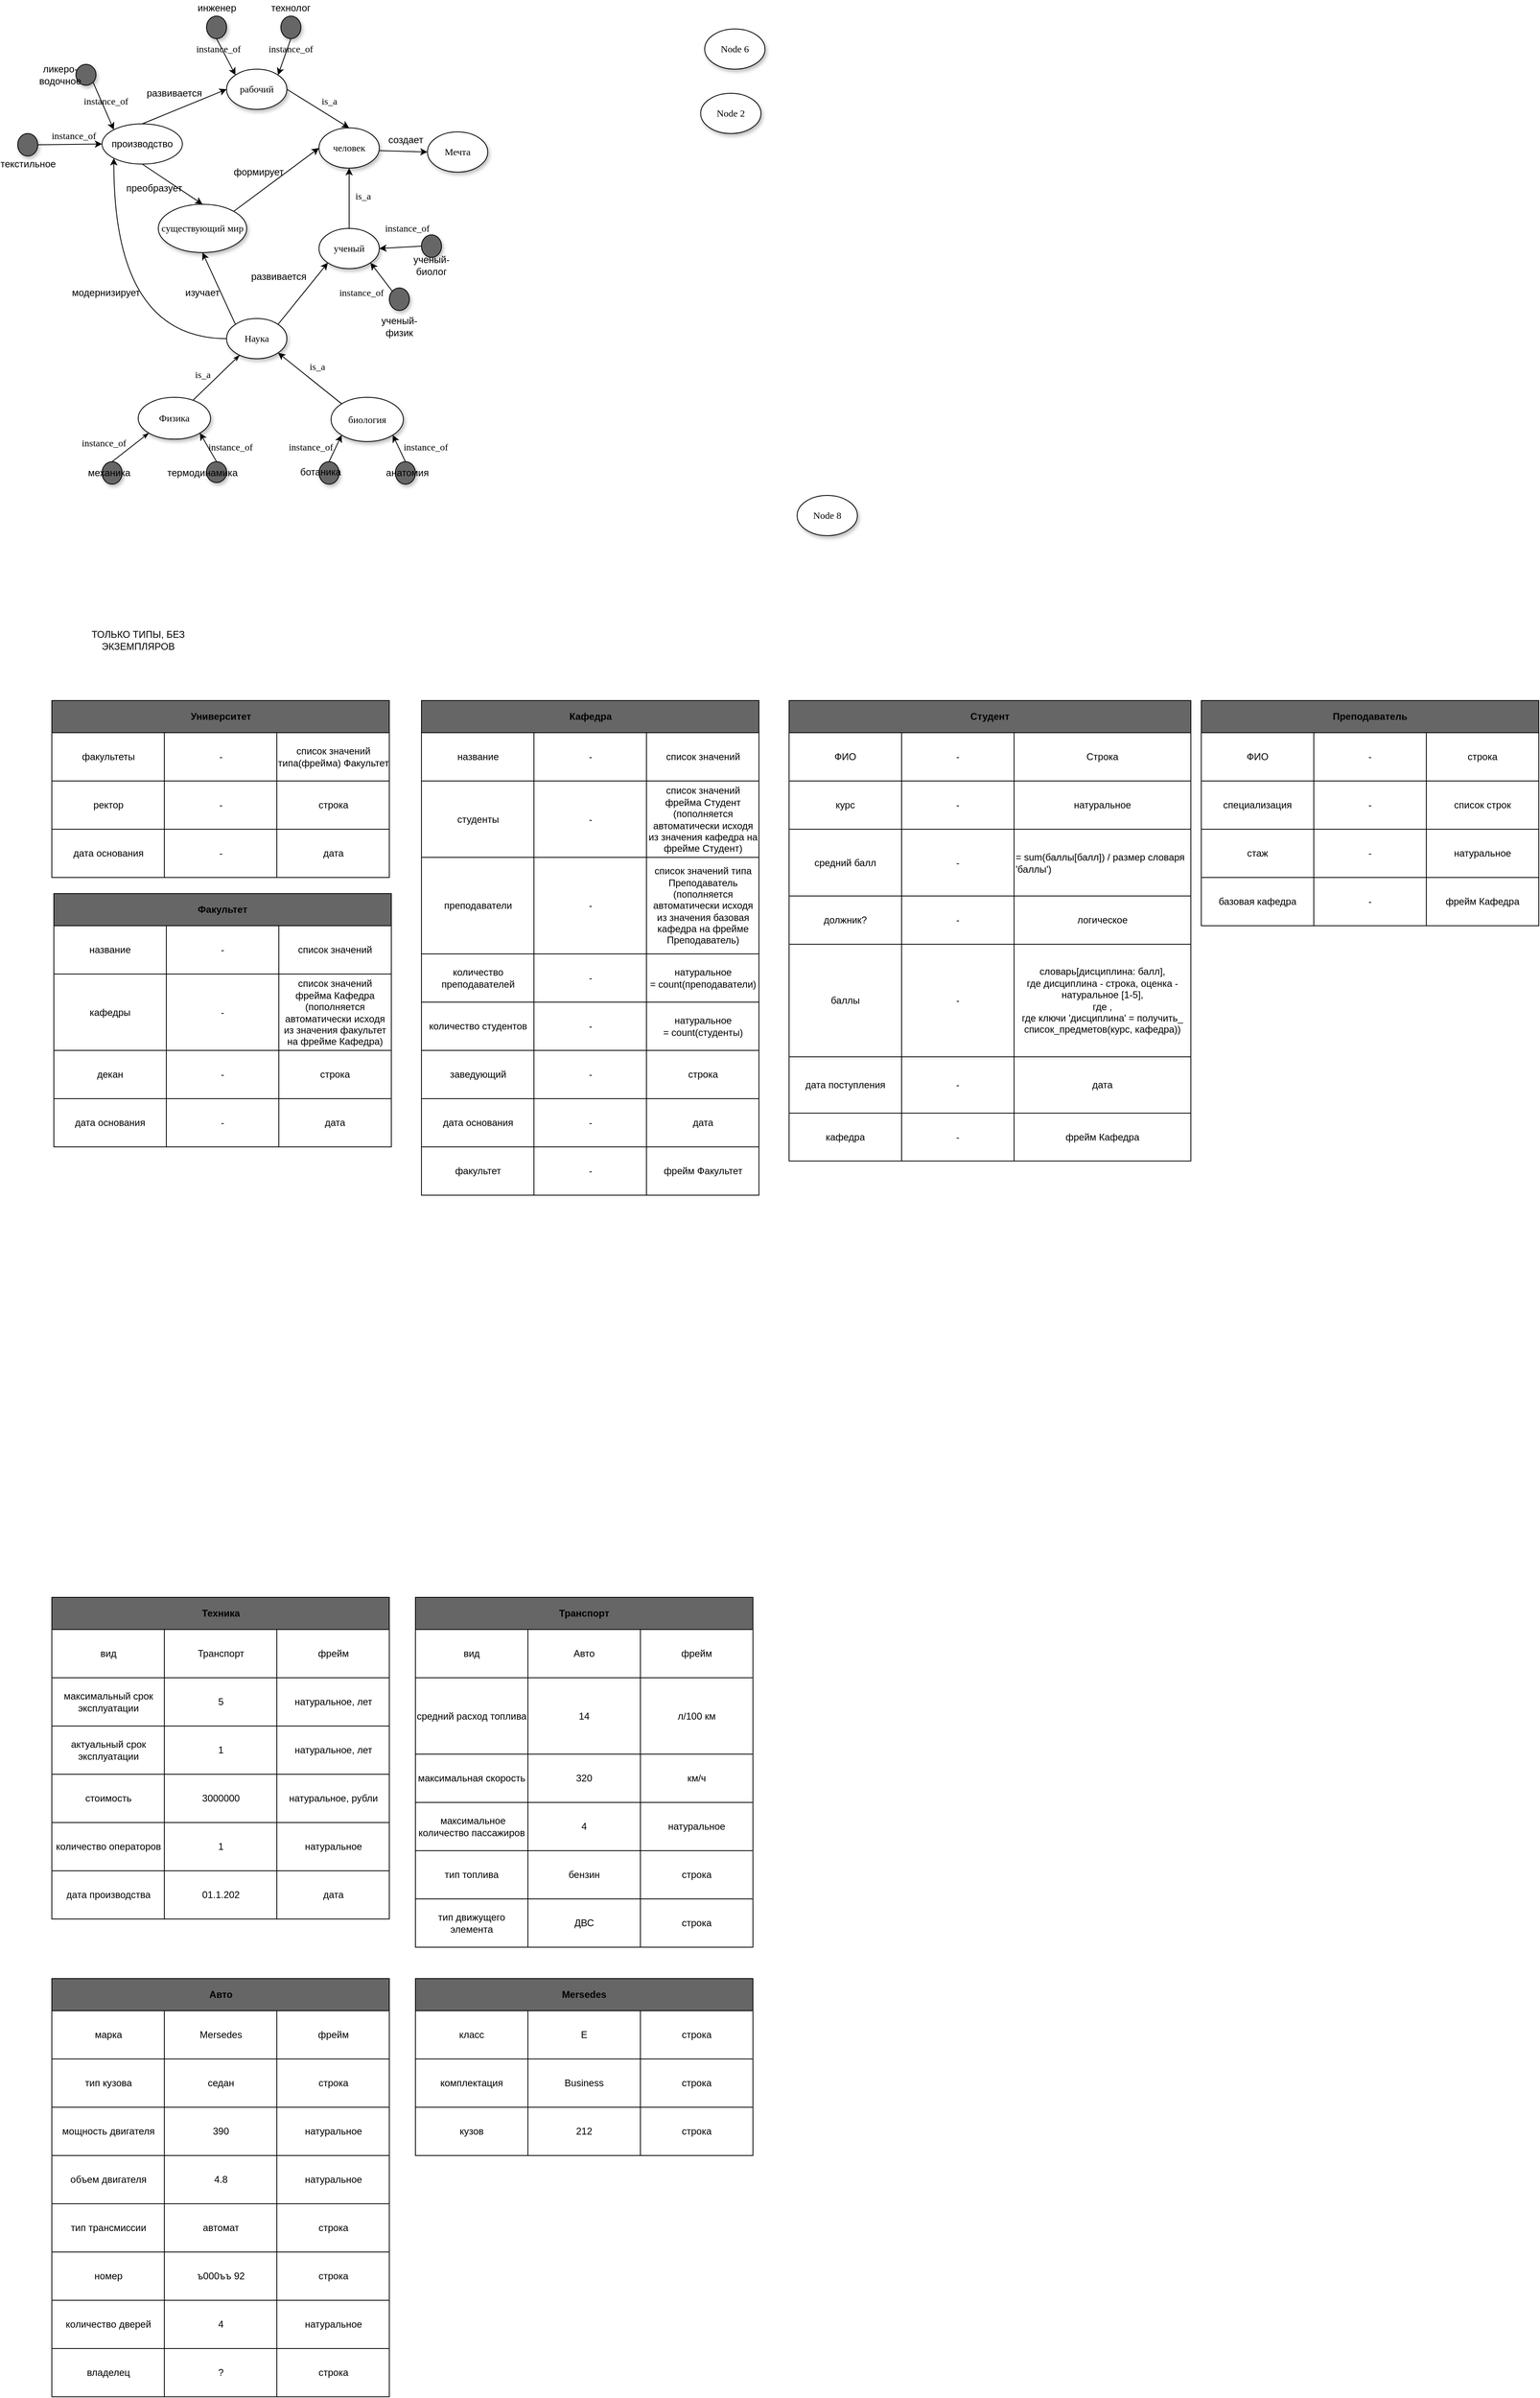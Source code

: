 <mxfile version="13.9.9" type="device"><diagram name="Page-1" id="42789a77-a242-8287-6e28-9cd8cfd52e62"><mxGraphModel dx="1102" dy="582" grid="0" gridSize="10" guides="1" tooltips="1" connect="1" arrows="1" fold="1" page="1" pageScale="1" pageWidth="1100" pageHeight="850" background="#ffffff" math="0" shadow="0"><root><mxCell id="0"/><mxCell id="1" parent="0"/><mxCell id="1ea317790d2ca983-13" value="instance_of" style="edgeStyle=none;rounded=1;html=1;labelBackgroundColor=none;startArrow=none;startFill=0;startSize=5;endArrow=classicThin;endFill=1;endSize=5;jettySize=auto;orthogonalLoop=1;strokeColor=#000000;strokeWidth=1;fontFamily=Verdana;fontSize=12;fillColor=#000000;entryX=0;entryY=1;entryDx=0;entryDy=0;exitX=0.5;exitY=0;exitDx=0;exitDy=0;" parent="1" source="1ea317790d2ca983-9" target="1ea317790d2ca983-1" edge="1"><mxGeometry x="-0.798" y="25" relative="1" as="geometry"><mxPoint x="270" y="660" as="sourcePoint"/><mxPoint as="offset"/></mxGeometry></mxCell><mxCell id="1ea317790d2ca983-14" value="is_a" style="edgeStyle=none;rounded=1;html=1;labelBackgroundColor=none;startArrow=none;startFill=0;startSize=5;endArrow=classicThin;endFill=1;endSize=5;jettySize=auto;orthogonalLoop=1;strokeColor=#000000;strokeWidth=1;fontFamily=Verdana;fontSize=12" parent="1" source="1ea317790d2ca983-1" target="1ea317790d2ca983-3" edge="1"><mxGeometry x="-0.243" y="14" relative="1" as="geometry"><mxPoint as="offset"/></mxGeometry></mxCell><mxCell id="QqNK8Knxndmoo8zLxunW-46" style="edgeStyle=none;rounded=0;orthogonalLoop=1;jettySize=auto;html=1;strokeColor=#000000;fillColor=#000000;entryX=1;entryY=1;entryDx=0;entryDy=0;exitX=0.5;exitY=0;exitDx=0;exitDy=0;" parent="1" source="QqNK8Knxndmoo8zLxunW-43" target="1ea317790d2ca983-1" edge="1"><mxGeometry relative="1" as="geometry"><mxPoint x="360" y="670" as="sourcePoint"/></mxGeometry></mxCell><mxCell id="1ea317790d2ca983-1" value="Физика" style="ellipse;whiteSpace=wrap;html=1;rounded=0;shadow=1;comic=0;labelBackgroundColor=none;strokeWidth=1;fontFamily=Verdana;fontSize=12;align=center;" parent="1" vertex="1"><mxGeometry x="300" y="608" width="90" height="52" as="geometry"/></mxCell><mxCell id="1ea317790d2ca983-2" value="&lt;span&gt;Node 2&lt;/span&gt;" style="ellipse;whiteSpace=wrap;html=1;rounded=0;shadow=1;comic=0;labelBackgroundColor=none;strokeWidth=1;fontFamily=Verdana;fontSize=12;align=center;" parent="1" vertex="1"><mxGeometry x="1000" y="230" width="75" height="50" as="geometry"/></mxCell><mxCell id="QqNK8Knxndmoo8zLxunW-6" style="edgeStyle=none;rounded=0;orthogonalLoop=1;jettySize=auto;html=1;entryX=1;entryY=1;entryDx=0;entryDy=0;exitX=0;exitY=0;exitDx=0;exitDy=0;" parent="1" source="1ea317790d2ca983-10" target="1ea317790d2ca983-3" edge="1"><mxGeometry relative="1" as="geometry"><mxPoint x="474" y="580" as="sourcePoint"/></mxGeometry></mxCell><mxCell id="QqNK8Knxndmoo8zLxunW-19" style="edgeStyle=none;rounded=0;orthogonalLoop=1;jettySize=auto;html=1;exitX=0;exitY=0;exitDx=0;exitDy=0;entryX=0.5;entryY=1;entryDx=0;entryDy=0;strokeColor=#000000;fillColor=#000000;" parent="1" source="1ea317790d2ca983-3" target="1ea317790d2ca983-7" edge="1"><mxGeometry relative="1" as="geometry"/></mxCell><mxCell id="QqNK8Knxndmoo8zLxunW-66" style="edgeStyle=orthogonalEdgeStyle;curved=1;rounded=0;orthogonalLoop=1;jettySize=auto;html=1;exitX=0;exitY=0.5;exitDx=0;exitDy=0;entryX=0;entryY=1;entryDx=0;entryDy=0;strokeColor=#000000;fillColor=#000000;" parent="1" source="1ea317790d2ca983-3" target="QqNK8Knxndmoo8zLxunW-25" edge="1"><mxGeometry relative="1" as="geometry"/></mxCell><mxCell id="1ea317790d2ca983-3" value="&lt;span&gt;Наука&lt;/span&gt;" style="ellipse;whiteSpace=wrap;html=1;rounded=0;shadow=1;comic=0;labelBackgroundColor=none;strokeWidth=1;fontFamily=Verdana;fontSize=12;align=center;" parent="1" vertex="1"><mxGeometry x="410" y="510" width="75" height="50" as="geometry"/></mxCell><mxCell id="QqNK8Knxndmoo8zLxunW-17" style="edgeStyle=none;rounded=0;orthogonalLoop=1;jettySize=auto;html=1;entryX=0.5;entryY=1;entryDx=0;entryDy=0;strokeColor=#000000;fillColor=#000000;exitX=0.5;exitY=0;exitDx=0;exitDy=0;" parent="1" source="1ea317790d2ca983-5" target="1ea317790d2ca983-4" edge="1"><mxGeometry relative="1" as="geometry"><mxPoint x="530" y="358" as="sourcePoint"/></mxGeometry></mxCell><mxCell id="QqNK8Knxndmoo8zLxunW-24" style="edgeStyle=none;rounded=0;orthogonalLoop=1;jettySize=auto;html=1;exitX=1;exitY=0.5;exitDx=0;exitDy=0;strokeColor=#000000;fillColor=#000000;entryX=0.5;entryY=0;entryDx=0;entryDy=0;" parent="1" source="QqNK8Knxndmoo8zLxunW-23" target="1ea317790d2ca983-4" edge="1"><mxGeometry relative="1" as="geometry"><mxPoint x="523" y="238" as="targetPoint"/></mxGeometry></mxCell><mxCell id="1ea317790d2ca983-4" value="&lt;span&gt;человек&lt;/span&gt;" style="ellipse;whiteSpace=wrap;html=1;rounded=0;shadow=1;comic=0;labelBackgroundColor=none;strokeWidth=1;fontFamily=Verdana;fontSize=12;align=center;" parent="1" vertex="1"><mxGeometry x="525" y="273" width="75" height="50" as="geometry"/></mxCell><mxCell id="QqNK8Knxndmoo8zLxunW-14" style="edgeStyle=none;rounded=0;orthogonalLoop=1;jettySize=auto;html=1;exitX=1;exitY=0;exitDx=0;exitDy=0;strokeColor=#000000;fillColor=#000000;entryX=0;entryY=1;entryDx=0;entryDy=0;" parent="1" source="1ea317790d2ca983-3" target="1ea317790d2ca983-5" edge="1"><mxGeometry relative="1" as="geometry"><mxPoint x="540" y="505" as="targetPoint"/></mxGeometry></mxCell><mxCell id="QqNK8Knxndmoo8zLxunW-87" style="edgeStyle=none;rounded=0;orthogonalLoop=1;jettySize=auto;html=1;entryX=1;entryY=0.5;entryDx=0;entryDy=0;strokeColor=#000000;fillColor=#000000;exitX=0;exitY=0.5;exitDx=0;exitDy=0;" parent="1" source="QqNK8Knxndmoo8zLxunW-85" target="1ea317790d2ca983-5" edge="1"><mxGeometry relative="1" as="geometry"><mxPoint x="630" y="430" as="sourcePoint"/></mxGeometry></mxCell><mxCell id="QqNK8Knxndmoo8zLxunW-88" style="edgeStyle=none;rounded=0;orthogonalLoop=1;jettySize=auto;html=1;exitX=0;exitY=0;exitDx=0;exitDy=0;strokeColor=#000000;fillColor=#000000;entryX=1;entryY=1;entryDx=0;entryDy=0;" parent="1" source="QqNK8Knxndmoo8zLxunW-83" target="1ea317790d2ca983-5" edge="1"><mxGeometry relative="1" as="geometry"><mxPoint x="600" y="460" as="targetPoint"/></mxGeometry></mxCell><mxCell id="1ea317790d2ca983-5" value="&lt;span&gt;ученый&lt;/span&gt;" style="ellipse;whiteSpace=wrap;html=1;rounded=0;shadow=1;comic=0;labelBackgroundColor=none;strokeWidth=1;fontFamily=Verdana;fontSize=12;align=center;" parent="1" vertex="1"><mxGeometry x="525" y="398" width="75" height="50" as="geometry"/></mxCell><mxCell id="1ea317790d2ca983-6" value="&lt;span&gt;Node 6&lt;/span&gt;" style="ellipse;whiteSpace=wrap;html=1;rounded=0;shadow=1;comic=0;labelBackgroundColor=none;strokeWidth=1;fontFamily=Verdana;fontSize=12;align=center;" parent="1" vertex="1"><mxGeometry x="1005" y="150" width="75" height="50" as="geometry"/></mxCell><mxCell id="QqNK8Knxndmoo8zLxunW-21" style="edgeStyle=none;rounded=0;orthogonalLoop=1;jettySize=auto;html=1;exitX=1;exitY=0;exitDx=0;exitDy=0;entryX=0;entryY=0.5;entryDx=0;entryDy=0;strokeColor=#000000;fillColor=#000000;" parent="1" source="1ea317790d2ca983-7" target="1ea317790d2ca983-4" edge="1"><mxGeometry relative="1" as="geometry"/></mxCell><mxCell id="1ea317790d2ca983-7" value="существующий мир" style="ellipse;whiteSpace=wrap;html=1;rounded=0;shadow=1;comic=0;labelBackgroundColor=none;strokeWidth=1;fontFamily=Verdana;fontSize=12;align=center;" parent="1" vertex="1"><mxGeometry x="325" y="368" width="110" height="60" as="geometry"/></mxCell><mxCell id="QqNK8Knxndmoo8zLxunW-8" style="edgeStyle=none;rounded=0;orthogonalLoop=1;jettySize=auto;html=1;exitX=1.004;exitY=0.565;exitDx=0;exitDy=0;strokeColor=#000000;fillColor=#000000;exitPerimeter=0;entryX=0;entryY=0.5;entryDx=0;entryDy=0;" parent="1" source="1ea317790d2ca983-4" target="1ea317790d2ca983-8" edge="1"><mxGeometry relative="1" as="geometry"><mxPoint x="790" y="328" as="targetPoint"/></mxGeometry></mxCell><mxCell id="1ea317790d2ca983-8" value="Мечта" style="ellipse;whiteSpace=wrap;html=1;rounded=0;shadow=1;comic=0;labelBackgroundColor=none;strokeWidth=1;fontFamily=Verdana;fontSize=12;align=center;" parent="1" vertex="1"><mxGeometry x="660" y="278" width="75" height="50" as="geometry"/></mxCell><mxCell id="1ea317790d2ca983-9" value="" style="ellipse;whiteSpace=wrap;html=1;rounded=0;shadow=1;comic=0;labelBackgroundColor=none;strokeWidth=1;fontFamily=Verdana;fontSize=12;align=center;fillColor=#666666;" parent="1" vertex="1"><mxGeometry x="255" y="688" width="25" height="28" as="geometry"/></mxCell><mxCell id="QqNK8Knxndmoo8zLxunW-54" style="edgeStyle=none;rounded=0;orthogonalLoop=1;jettySize=auto;html=1;exitX=0.5;exitY=0;exitDx=0;exitDy=0;strokeColor=#000000;fillColor=#000000;entryX=0;entryY=1;entryDx=0;entryDy=0;" parent="1" source="QqNK8Knxndmoo8zLxunW-52" target="1ea317790d2ca983-10" edge="1"><mxGeometry relative="1" as="geometry"><mxPoint x="520" y="660" as="targetPoint"/></mxGeometry></mxCell><mxCell id="QqNK8Knxndmoo8zLxunW-63" style="edgeStyle=none;rounded=0;orthogonalLoop=1;jettySize=auto;html=1;entryX=1;entryY=1;entryDx=0;entryDy=0;strokeColor=#000000;fillColor=#000000;exitX=0.5;exitY=0;exitDx=0;exitDy=0;" parent="1" source="QqNK8Knxndmoo8zLxunW-59" target="1ea317790d2ca983-10" edge="1"><mxGeometry relative="1" as="geometry"><mxPoint x="610" y="680" as="sourcePoint"/></mxGeometry></mxCell><mxCell id="1ea317790d2ca983-10" value="&lt;span&gt;биология&lt;/span&gt;" style="ellipse;whiteSpace=wrap;html=1;rounded=0;shadow=1;comic=0;labelBackgroundColor=none;strokeWidth=1;fontFamily=Verdana;fontSize=12;align=center;" parent="1" vertex="1"><mxGeometry x="540" y="608" width="90" height="55" as="geometry"/></mxCell><mxCell id="1ea317790d2ca983-11" value="&lt;span&gt;Node 8&lt;/span&gt;" style="ellipse;whiteSpace=wrap;html=1;rounded=0;shadow=1;comic=0;labelBackgroundColor=none;strokeWidth=1;fontFamily=Verdana;fontSize=12;align=center;" parent="1" vertex="1"><mxGeometry x="1120" y="730" width="75" height="50" as="geometry"/></mxCell><mxCell id="QqNK8Knxndmoo8zLxunW-13" value="&lt;span style=&quot;font-family: &amp;#34;verdana&amp;#34;&quot;&gt;is_a&lt;/span&gt;" style="text;html=1;strokeColor=none;fillColor=none;align=center;verticalAlign=middle;whiteSpace=wrap;rounded=0;" parent="1" vertex="1"><mxGeometry x="502.5" y="560" width="40" height="20" as="geometry"/></mxCell><mxCell id="QqNK8Knxndmoo8zLxunW-15" value="развивается" style="text;html=1;strokeColor=none;fillColor=none;align=center;verticalAlign=middle;whiteSpace=wrap;rounded=0;" parent="1" vertex="1"><mxGeometry x="455" y="448" width="40" height="20" as="geometry"/></mxCell><mxCell id="QqNK8Knxndmoo8zLxunW-16" value="&lt;span style=&quot;font-family: &amp;#34;verdana&amp;#34;&quot;&gt;is_a&lt;/span&gt;" style="text;html=1;strokeColor=none;fillColor=none;align=center;verticalAlign=middle;whiteSpace=wrap;rounded=0;" parent="1" vertex="1"><mxGeometry x="560" y="348" width="40" height="20" as="geometry"/></mxCell><mxCell id="QqNK8Knxndmoo8zLxunW-18" value="создает" style="text;html=1;strokeColor=none;fillColor=none;align=center;verticalAlign=middle;whiteSpace=wrap;rounded=0;" parent="1" vertex="1"><mxGeometry x="612.5" y="278" width="40" height="20" as="geometry"/></mxCell><mxCell id="QqNK8Knxndmoo8zLxunW-20" value="изучает" style="text;html=1;strokeColor=none;fillColor=none;align=center;verticalAlign=middle;whiteSpace=wrap;rounded=0;" parent="1" vertex="1"><mxGeometry x="360" y="468" width="40" height="20" as="geometry"/></mxCell><mxCell id="QqNK8Knxndmoo8zLxunW-22" value="формирует" style="text;html=1;strokeColor=none;fillColor=none;align=center;verticalAlign=middle;whiteSpace=wrap;rounded=0;" parent="1" vertex="1"><mxGeometry x="430" y="318" width="40" height="20" as="geometry"/></mxCell><mxCell id="QqNK8Knxndmoo8zLxunW-32" style="edgeStyle=none;rounded=0;orthogonalLoop=1;jettySize=auto;html=1;exitX=0.5;exitY=0;exitDx=0;exitDy=0;strokeColor=#000000;fillColor=#000000;entryX=0;entryY=0.5;entryDx=0;entryDy=0;" parent="1" source="QqNK8Knxndmoo8zLxunW-25" target="QqNK8Knxndmoo8zLxunW-23" edge="1"><mxGeometry relative="1" as="geometry"><mxPoint x="400" y="260" as="targetPoint"/></mxGeometry></mxCell><mxCell id="QqNK8Knxndmoo8zLxunW-74" style="edgeStyle=none;rounded=0;orthogonalLoop=1;jettySize=auto;html=1;entryX=0;entryY=0;entryDx=0;entryDy=0;strokeColor=#000000;fillColor=#000000;exitX=0.5;exitY=1;exitDx=0;exitDy=0;" parent="1" source="QqNK8Knxndmoo8zLxunW-69" target="QqNK8Knxndmoo8zLxunW-23" edge="1"><mxGeometry relative="1" as="geometry"><mxPoint x="430" y="162" as="sourcePoint"/></mxGeometry></mxCell><mxCell id="QqNK8Knxndmoo8zLxunW-75" style="edgeStyle=none;rounded=0;orthogonalLoop=1;jettySize=auto;html=1;entryX=1;entryY=0;entryDx=0;entryDy=0;strokeColor=#000000;fillColor=#000000;exitX=0.5;exitY=1;exitDx=0;exitDy=0;" parent="1" source="QqNK8Knxndmoo8zLxunW-71" target="QqNK8Knxndmoo8zLxunW-23" edge="1"><mxGeometry relative="1" as="geometry"><mxPoint x="460" y="170" as="sourcePoint"/></mxGeometry></mxCell><mxCell id="QqNK8Knxndmoo8zLxunW-23" value="&lt;span&gt;рабочий&lt;/span&gt;" style="ellipse;whiteSpace=wrap;html=1;rounded=0;shadow=1;comic=0;labelBackgroundColor=none;strokeWidth=1;fontFamily=Verdana;fontSize=12;align=center;" parent="1" vertex="1"><mxGeometry x="410" y="200" width="75" height="50" as="geometry"/></mxCell><mxCell id="QqNK8Knxndmoo8zLxunW-27" style="edgeStyle=none;rounded=0;orthogonalLoop=1;jettySize=auto;html=1;exitX=0.5;exitY=1;exitDx=0;exitDy=0;entryX=0.5;entryY=0;entryDx=0;entryDy=0;strokeColor=#000000;fillColor=#000000;" parent="1" source="QqNK8Knxndmoo8zLxunW-25" target="1ea317790d2ca983-7" edge="1"><mxGeometry relative="1" as="geometry"/></mxCell><mxCell id="QqNK8Knxndmoo8zLxunW-81" style="edgeStyle=none;rounded=0;orthogonalLoop=1;jettySize=auto;html=1;exitX=1;exitY=1;exitDx=0;exitDy=0;strokeColor=#000000;fillColor=#000000;entryX=0;entryY=0;entryDx=0;entryDy=0;" parent="1" source="QqNK8Knxndmoo8zLxunW-78" target="QqNK8Knxndmoo8zLxunW-25" edge="1"><mxGeometry relative="1" as="geometry"><mxPoint x="260" y="230" as="targetPoint"/></mxGeometry></mxCell><mxCell id="QqNK8Knxndmoo8zLxunW-82" style="edgeStyle=none;rounded=0;orthogonalLoop=1;jettySize=auto;html=1;exitX=1;exitY=0.5;exitDx=0;exitDy=0;strokeColor=#000000;fillColor=#000000;entryX=0;entryY=0.5;entryDx=0;entryDy=0;" parent="1" source="QqNK8Knxndmoo8zLxunW-76" target="QqNK8Knxndmoo8zLxunW-25" edge="1"><mxGeometry relative="1" as="geometry"><mxPoint x="255" y="320" as="targetPoint"/></mxGeometry></mxCell><mxCell id="QqNK8Knxndmoo8zLxunW-25" value="производство" style="ellipse;whiteSpace=wrap;html=1;" parent="1" vertex="1"><mxGeometry x="255" y="268" width="100" height="50" as="geometry"/></mxCell><mxCell id="QqNK8Knxndmoo8zLxunW-28" value="преобразует" style="text;html=1;strokeColor=none;fillColor=none;align=center;verticalAlign=middle;whiteSpace=wrap;rounded=0;" parent="1" vertex="1"><mxGeometry x="300" y="338" width="40" height="20" as="geometry"/></mxCell><mxCell id="QqNK8Knxndmoo8zLxunW-34" value="&lt;span style=&quot;font-family: &amp;#34;verdana&amp;#34;&quot;&gt;is_a&lt;/span&gt;" style="text;html=1;strokeColor=none;fillColor=none;align=center;verticalAlign=middle;whiteSpace=wrap;rounded=0;" parent="1" vertex="1"><mxGeometry x="517.5" y="230" width="40" height="20" as="geometry"/></mxCell><mxCell id="QqNK8Knxndmoo8zLxunW-35" value="развивается" style="text;html=1;strokeColor=none;fillColor=none;align=center;verticalAlign=middle;whiteSpace=wrap;rounded=0;" parent="1" vertex="1"><mxGeometry x="325" y="220" width="40" height="20" as="geometry"/></mxCell><mxCell id="QqNK8Knxndmoo8zLxunW-38" value="модернизирует" style="text;html=1;strokeColor=none;fillColor=none;align=center;verticalAlign=middle;whiteSpace=wrap;rounded=0;" parent="1" vertex="1"><mxGeometry x="240" y="468" width="40" height="20" as="geometry"/></mxCell><mxCell id="QqNK8Knxndmoo8zLxunW-41" value="механика" style="text;html=1;strokeColor=none;fillColor=none;align=center;verticalAlign=middle;whiteSpace=wrap;rounded=0;" parent="1" vertex="1"><mxGeometry x="244" y="692" width="40" height="20" as="geometry"/></mxCell><mxCell id="QqNK8Knxndmoo8zLxunW-42" value="&lt;span style=&quot;font-family: &amp;#34;verdana&amp;#34;&quot;&gt;instance_of&lt;/span&gt;" style="text;html=1;strokeColor=none;fillColor=none;align=center;verticalAlign=middle;whiteSpace=wrap;rounded=0;" parent="1" vertex="1"><mxGeometry x="395" y="660" width="40" height="20" as="geometry"/></mxCell><mxCell id="QqNK8Knxndmoo8zLxunW-43" value="" style="ellipse;whiteSpace=wrap;html=1;rounded=0;shadow=1;comic=0;labelBackgroundColor=none;strokeWidth=1;fontFamily=Verdana;fontSize=12;align=center;fillColor=#666666;" parent="1" vertex="1"><mxGeometry x="385" y="688" width="25" height="26" as="geometry"/></mxCell><mxCell id="QqNK8Knxndmoo8zLxunW-44" value="термодинамика" style="text;html=1;strokeColor=none;fillColor=none;align=center;verticalAlign=middle;whiteSpace=wrap;rounded=0;" parent="1" vertex="1"><mxGeometry x="360" y="692" width="40" height="20" as="geometry"/></mxCell><mxCell id="QqNK8Knxndmoo8zLxunW-52" value="" style="ellipse;whiteSpace=wrap;html=1;rounded=0;shadow=1;comic=0;labelBackgroundColor=none;strokeWidth=1;fontFamily=Verdana;fontSize=12;align=center;fillColor=#666666;" parent="1" vertex="1"><mxGeometry x="525" y="688" width="25" height="28" as="geometry"/></mxCell><mxCell id="QqNK8Knxndmoo8zLxunW-53" value="ботаника" style="text;html=1;strokeColor=none;fillColor=none;align=center;verticalAlign=middle;whiteSpace=wrap;rounded=0;" parent="1" vertex="1"><mxGeometry x="507" y="691" width="40" height="20" as="geometry"/></mxCell><mxCell id="QqNK8Knxndmoo8zLxunW-59" value="" style="ellipse;whiteSpace=wrap;html=1;rounded=0;shadow=1;comic=0;labelBackgroundColor=none;strokeWidth=1;fontFamily=Verdana;fontSize=12;align=center;fillColor=#666666;" parent="1" vertex="1"><mxGeometry x="620" y="688" width="25" height="28" as="geometry"/></mxCell><mxCell id="QqNK8Knxndmoo8zLxunW-60" value="анатомия" style="text;html=1;strokeColor=none;fillColor=none;align=center;verticalAlign=middle;whiteSpace=wrap;rounded=0;" parent="1" vertex="1"><mxGeometry x="615" y="692" width="40" height="20" as="geometry"/></mxCell><mxCell id="QqNK8Knxndmoo8zLxunW-64" value="&lt;span style=&quot;font-family: &amp;#34;verdana&amp;#34;&quot;&gt;instance_of&lt;/span&gt;" style="text;html=1;strokeColor=none;fillColor=none;align=center;verticalAlign=middle;whiteSpace=wrap;rounded=0;" parent="1" vertex="1"><mxGeometry x="495" y="660" width="40" height="20" as="geometry"/></mxCell><mxCell id="QqNK8Knxndmoo8zLxunW-65" value="&lt;span style=&quot;font-family: &amp;#34;verdana&amp;#34;&quot;&gt;instance_of&lt;/span&gt;" style="text;html=1;strokeColor=none;fillColor=none;align=center;verticalAlign=middle;whiteSpace=wrap;rounded=0;" parent="1" vertex="1"><mxGeometry x="637.5" y="660" width="40" height="20" as="geometry"/></mxCell><mxCell id="QqNK8Knxndmoo8zLxunW-69" value="" style="ellipse;whiteSpace=wrap;html=1;rounded=0;shadow=1;comic=0;labelBackgroundColor=none;strokeWidth=1;fontFamily=Verdana;fontSize=12;align=center;fillColor=#666666;" parent="1" vertex="1"><mxGeometry x="385" y="134" width="25" height="28" as="geometry"/></mxCell><mxCell id="QqNK8Knxndmoo8zLxunW-70" value="инженер" style="text;html=1;strokeColor=none;fillColor=none;align=center;verticalAlign=middle;whiteSpace=wrap;rounded=0;" parent="1" vertex="1"><mxGeometry x="377.5" y="114" width="40" height="20" as="geometry"/></mxCell><mxCell id="QqNK8Knxndmoo8zLxunW-71" value="" style="ellipse;whiteSpace=wrap;html=1;rounded=0;shadow=1;comic=0;labelBackgroundColor=none;strokeWidth=1;fontFamily=Verdana;fontSize=12;align=center;fillColor=#666666;" parent="1" vertex="1"><mxGeometry x="477.5" y="134" width="25" height="28" as="geometry"/></mxCell><mxCell id="QqNK8Knxndmoo8zLxunW-72" value="технолог" style="text;html=1;strokeColor=none;fillColor=none;align=center;verticalAlign=middle;whiteSpace=wrap;rounded=0;" parent="1" vertex="1"><mxGeometry x="470" y="114" width="40" height="20" as="geometry"/></mxCell><mxCell id="QqNK8Knxndmoo8zLxunW-76" value="" style="ellipse;whiteSpace=wrap;html=1;rounded=0;shadow=1;comic=0;labelBackgroundColor=none;strokeWidth=1;fontFamily=Verdana;fontSize=12;align=center;fillColor=#666666;" parent="1" vertex="1"><mxGeometry x="150" y="280" width="25" height="28" as="geometry"/></mxCell><mxCell id="QqNK8Knxndmoo8zLxunW-77" value="текстильное" style="text;html=1;strokeColor=none;fillColor=none;align=center;verticalAlign=middle;whiteSpace=wrap;rounded=0;" parent="1" vertex="1"><mxGeometry x="142.5" y="308" width="40" height="20" as="geometry"/></mxCell><mxCell id="QqNK8Knxndmoo8zLxunW-78" value="" style="ellipse;whiteSpace=wrap;html=1;rounded=0;shadow=1;comic=0;labelBackgroundColor=none;strokeWidth=1;fontFamily=Verdana;fontSize=12;align=center;fillColor=#666666;" parent="1" vertex="1"><mxGeometry x="222.5" y="194" width="25" height="26" as="geometry"/></mxCell><mxCell id="QqNK8Knxndmoo8zLxunW-79" value="ликеро-водочное" style="text;html=1;strokeColor=none;fillColor=none;align=center;verticalAlign=middle;whiteSpace=wrap;rounded=0;" parent="1" vertex="1"><mxGeometry x="182.5" y="197" width="40" height="20" as="geometry"/></mxCell><mxCell id="QqNK8Knxndmoo8zLxunW-83" value="" style="ellipse;whiteSpace=wrap;html=1;rounded=0;shadow=1;comic=0;labelBackgroundColor=none;strokeWidth=1;fontFamily=Verdana;fontSize=12;align=center;fillColor=#666666;" parent="1" vertex="1"><mxGeometry x="612.5" y="472" width="25" height="28" as="geometry"/></mxCell><mxCell id="QqNK8Knxndmoo8zLxunW-84" value="ученый-физик" style="text;html=1;strokeColor=none;fillColor=none;align=center;verticalAlign=middle;whiteSpace=wrap;rounded=0;" parent="1" vertex="1"><mxGeometry x="605" y="510" width="40" height="20" as="geometry"/></mxCell><mxCell id="QqNK8Knxndmoo8zLxunW-85" value="" style="ellipse;whiteSpace=wrap;html=1;rounded=0;shadow=1;comic=0;labelBackgroundColor=none;strokeWidth=1;fontFamily=Verdana;fontSize=12;align=center;fillColor=#666666;" parent="1" vertex="1"><mxGeometry x="652.5" y="406" width="25" height="28" as="geometry"/></mxCell><mxCell id="QqNK8Knxndmoo8zLxunW-86" value="ученый-биолог" style="text;html=1;strokeColor=none;fillColor=none;align=center;verticalAlign=middle;whiteSpace=wrap;rounded=0;" parent="1" vertex="1"><mxGeometry x="645" y="434" width="40" height="20" as="geometry"/></mxCell><mxCell id="QqNK8Knxndmoo8zLxunW-92" value="&lt;span style=&quot;font-family: &amp;#34;verdana&amp;#34;&quot;&gt;instance_of&lt;/span&gt;" style="text;html=1;strokeColor=none;fillColor=none;align=center;verticalAlign=middle;whiteSpace=wrap;rounded=0;" parent="1" vertex="1"><mxGeometry x="557.5" y="468" width="40" height="20" as="geometry"/></mxCell><mxCell id="QqNK8Knxndmoo8zLxunW-93" value="&lt;span style=&quot;font-family: &amp;#34;verdana&amp;#34;&quot;&gt;instance_of&lt;/span&gt;" style="text;html=1;strokeColor=none;fillColor=none;align=center;verticalAlign=middle;whiteSpace=wrap;rounded=0;" parent="1" vertex="1"><mxGeometry x="615" y="388" width="40" height="20" as="geometry"/></mxCell><mxCell id="QqNK8Knxndmoo8zLxunW-94" value="&lt;span style=&quot;font-family: &amp;#34;verdana&amp;#34;&quot;&gt;instance_of&lt;/span&gt;" style="text;html=1;strokeColor=none;fillColor=none;align=center;verticalAlign=middle;whiteSpace=wrap;rounded=0;" parent="1" vertex="1"><mxGeometry x="470" y="165" width="40" height="20" as="geometry"/></mxCell><mxCell id="QqNK8Knxndmoo8zLxunW-95" value="&lt;span style=&quot;font-family: &amp;#34;verdana&amp;#34;&quot;&gt;instance_of&lt;/span&gt;" style="text;html=1;strokeColor=none;fillColor=none;align=center;verticalAlign=middle;whiteSpace=wrap;rounded=0;" parent="1" vertex="1"><mxGeometry x="380" y="165" width="40" height="20" as="geometry"/></mxCell><mxCell id="QqNK8Knxndmoo8zLxunW-96" value="&lt;span style=&quot;font-family: &amp;#34;verdana&amp;#34;&quot;&gt;instance_of&lt;/span&gt;" style="text;html=1;strokeColor=none;fillColor=none;align=center;verticalAlign=middle;whiteSpace=wrap;rounded=0;" parent="1" vertex="1"><mxGeometry x="240" y="230" width="40" height="20" as="geometry"/></mxCell><mxCell id="QqNK8Knxndmoo8zLxunW-99" value="&lt;span style=&quot;font-family: &amp;#34;verdana&amp;#34;&quot;&gt;instance_of&lt;/span&gt;" style="text;html=1;strokeColor=none;fillColor=none;align=center;verticalAlign=middle;whiteSpace=wrap;rounded=0;" parent="1" vertex="1"><mxGeometry x="200" y="273" width="40" height="20" as="geometry"/></mxCell><mxCell id="QqNK8Knxndmoo8zLxunW-114" value="Университет" style="shape=table;html=1;whiteSpace=wrap;startSize=40;container=1;collapsible=0;childLayout=tableLayout;fontStyle=1;align=center;fillColor=#666666;" parent="1" vertex="1"><mxGeometry x="192.5" y="985" width="420" height="220" as="geometry"/></mxCell><mxCell id="QqNK8Knxndmoo8zLxunW-115" value="" style="shape=partialRectangle;html=1;whiteSpace=wrap;collapsible=0;dropTarget=0;pointerEvents=0;fillColor=none;top=0;left=0;bottom=0;right=0;points=[[0,0.5],[1,0.5]];portConstraint=eastwest;" parent="QqNK8Knxndmoo8zLxunW-114" vertex="1"><mxGeometry y="40" width="420" height="60" as="geometry"/></mxCell><mxCell id="QqNK8Knxndmoo8zLxunW-116" value="факультеты" style="shape=partialRectangle;html=1;whiteSpace=wrap;connectable=0;fillColor=none;top=0;left=0;bottom=0;right=0;overflow=hidden;" parent="QqNK8Knxndmoo8zLxunW-115" vertex="1"><mxGeometry width="140" height="60" as="geometry"/></mxCell><mxCell id="QqNK8Knxndmoo8zLxunW-117" value="-" style="shape=partialRectangle;html=1;whiteSpace=wrap;connectable=0;fillColor=none;top=0;left=0;bottom=0;right=0;overflow=hidden;" parent="QqNK8Knxndmoo8zLxunW-115" vertex="1"><mxGeometry x="140" width="140" height="60" as="geometry"/></mxCell><mxCell id="QqNK8Knxndmoo8zLxunW-118" value="список значений типа(фрейма) Факультет" style="shape=partialRectangle;html=1;whiteSpace=wrap;connectable=0;fillColor=none;top=0;left=0;bottom=0;right=0;overflow=hidden;" parent="QqNK8Knxndmoo8zLxunW-115" vertex="1"><mxGeometry x="280" width="140" height="60" as="geometry"/></mxCell><mxCell id="QqNK8Knxndmoo8zLxunW-139" style="shape=partialRectangle;html=1;whiteSpace=wrap;collapsible=0;dropTarget=0;pointerEvents=0;fillColor=none;top=0;left=0;bottom=0;right=0;points=[[0,0.5],[1,0.5]];portConstraint=eastwest;" parent="QqNK8Knxndmoo8zLxunW-114" vertex="1"><mxGeometry y="100" width="420" height="60" as="geometry"/></mxCell><mxCell id="QqNK8Knxndmoo8zLxunW-140" value="ректор" style="shape=partialRectangle;html=1;whiteSpace=wrap;connectable=0;fillColor=none;top=0;left=0;bottom=0;right=0;overflow=hidden;" parent="QqNK8Knxndmoo8zLxunW-139" vertex="1"><mxGeometry width="140" height="60" as="geometry"/></mxCell><mxCell id="QqNK8Knxndmoo8zLxunW-141" value="-" style="shape=partialRectangle;html=1;whiteSpace=wrap;connectable=0;fillColor=none;top=0;left=0;bottom=0;right=0;overflow=hidden;" parent="QqNK8Knxndmoo8zLxunW-139" vertex="1"><mxGeometry x="140" width="140" height="60" as="geometry"/></mxCell><mxCell id="QqNK8Knxndmoo8zLxunW-142" value="строка" style="shape=partialRectangle;html=1;whiteSpace=wrap;connectable=0;fillColor=none;top=0;left=0;bottom=0;right=0;overflow=hidden;" parent="QqNK8Knxndmoo8zLxunW-139" vertex="1"><mxGeometry x="280" width="140" height="60" as="geometry"/></mxCell><mxCell id="QqNK8Knxndmoo8zLxunW-143" style="shape=partialRectangle;html=1;whiteSpace=wrap;collapsible=0;dropTarget=0;pointerEvents=0;fillColor=none;top=0;left=0;bottom=0;right=0;points=[[0,0.5],[1,0.5]];portConstraint=eastwest;" parent="QqNK8Knxndmoo8zLxunW-114" vertex="1"><mxGeometry y="160" width="420" height="60" as="geometry"/></mxCell><mxCell id="QqNK8Knxndmoo8zLxunW-144" value="дата основания" style="shape=partialRectangle;html=1;whiteSpace=wrap;connectable=0;fillColor=none;top=0;left=0;bottom=0;right=0;overflow=hidden;" parent="QqNK8Knxndmoo8zLxunW-143" vertex="1"><mxGeometry width="140" height="60" as="geometry"/></mxCell><mxCell id="QqNK8Knxndmoo8zLxunW-145" value="-" style="shape=partialRectangle;html=1;whiteSpace=wrap;connectable=0;fillColor=none;top=0;left=0;bottom=0;right=0;overflow=hidden;" parent="QqNK8Knxndmoo8zLxunW-143" vertex="1"><mxGeometry x="140" width="140" height="60" as="geometry"/></mxCell><mxCell id="QqNK8Knxndmoo8zLxunW-146" value="дата" style="shape=partialRectangle;html=1;whiteSpace=wrap;connectable=0;fillColor=none;top=0;left=0;bottom=0;right=0;overflow=hidden;" parent="QqNK8Knxndmoo8zLxunW-143" vertex="1"><mxGeometry x="280" width="140" height="60" as="geometry"/></mxCell><mxCell id="QqNK8Knxndmoo8zLxunW-147" value="Студент" style="shape=table;html=1;whiteSpace=wrap;startSize=40;container=1;collapsible=0;childLayout=tableLayout;fontStyle=1;align=center;fillColor=#666666;" parent="1" vertex="1"><mxGeometry x="1110" y="985" width="500" height="572.5" as="geometry"/></mxCell><mxCell id="QqNK8Knxndmoo8zLxunW-148" value="" style="shape=partialRectangle;html=1;whiteSpace=wrap;collapsible=0;dropTarget=0;pointerEvents=0;fillColor=none;top=0;left=0;bottom=0;right=0;points=[[0,0.5],[1,0.5]];portConstraint=eastwest;" parent="QqNK8Knxndmoo8zLxunW-147" vertex="1"><mxGeometry y="40" width="500" height="60" as="geometry"/></mxCell><mxCell id="QqNK8Knxndmoo8zLxunW-149" value="ФИО" style="shape=partialRectangle;html=1;whiteSpace=wrap;connectable=0;fillColor=none;top=0;left=0;bottom=0;right=0;overflow=hidden;" parent="QqNK8Knxndmoo8zLxunW-148" vertex="1"><mxGeometry width="140" height="60" as="geometry"/></mxCell><mxCell id="QqNK8Knxndmoo8zLxunW-150" value="-" style="shape=partialRectangle;html=1;whiteSpace=wrap;connectable=0;fillColor=none;top=0;left=0;bottom=0;right=0;overflow=hidden;" parent="QqNK8Knxndmoo8zLxunW-148" vertex="1"><mxGeometry x="140" width="140" height="60" as="geometry"/></mxCell><mxCell id="QqNK8Knxndmoo8zLxunW-151" value="Строка" style="shape=partialRectangle;html=1;whiteSpace=wrap;connectable=0;fillColor=none;top=0;left=0;bottom=0;right=0;overflow=hidden;" parent="QqNK8Knxndmoo8zLxunW-148" vertex="1"><mxGeometry x="280" width="220" height="60" as="geometry"/></mxCell><mxCell id="QqNK8Knxndmoo8zLxunW-152" value="" style="shape=partialRectangle;html=1;whiteSpace=wrap;collapsible=0;dropTarget=0;pointerEvents=0;fillColor=none;top=0;left=0;bottom=0;right=0;points=[[0,0.5],[1,0.5]];portConstraint=eastwest;" parent="QqNK8Knxndmoo8zLxunW-147" vertex="1"><mxGeometry y="100" width="500" height="60" as="geometry"/></mxCell><mxCell id="QqNK8Knxndmoo8zLxunW-153" value="курс" style="shape=partialRectangle;html=1;whiteSpace=wrap;connectable=0;fillColor=none;top=0;left=0;bottom=0;right=0;overflow=hidden;" parent="QqNK8Knxndmoo8zLxunW-152" vertex="1"><mxGeometry width="140" height="60" as="geometry"/></mxCell><mxCell id="QqNK8Knxndmoo8zLxunW-154" value="-" style="shape=partialRectangle;html=1;whiteSpace=wrap;connectable=0;fillColor=none;top=0;left=0;bottom=0;right=0;overflow=hidden;" parent="QqNK8Knxndmoo8zLxunW-152" vertex="1"><mxGeometry x="140" width="140" height="60" as="geometry"/></mxCell><mxCell id="QqNK8Knxndmoo8zLxunW-155" value="натуральное" style="shape=partialRectangle;html=1;whiteSpace=wrap;connectable=0;fillColor=none;top=0;left=0;bottom=0;right=0;overflow=hidden;" parent="QqNK8Knxndmoo8zLxunW-152" vertex="1"><mxGeometry x="280" width="220" height="60" as="geometry"/></mxCell><mxCell id="QqNK8Knxndmoo8zLxunW-156" value="" style="shape=partialRectangle;html=1;whiteSpace=wrap;collapsible=0;dropTarget=0;pointerEvents=0;fillColor=none;top=0;left=0;bottom=0;right=0;points=[[0,0.5],[1,0.5]];portConstraint=eastwest;" parent="QqNK8Knxndmoo8zLxunW-147" vertex="1"><mxGeometry y="160" width="500" height="83" as="geometry"/></mxCell><mxCell id="QqNK8Knxndmoo8zLxunW-157" value="средний балл" style="shape=partialRectangle;html=1;whiteSpace=wrap;connectable=0;fillColor=none;top=0;left=0;bottom=0;right=0;overflow=hidden;" parent="QqNK8Knxndmoo8zLxunW-156" vertex="1"><mxGeometry width="140" height="83" as="geometry"/></mxCell><mxCell id="QqNK8Knxndmoo8zLxunW-158" value="-" style="shape=partialRectangle;html=1;whiteSpace=wrap;connectable=0;fillColor=none;top=0;left=0;bottom=0;right=0;overflow=hidden;" parent="QqNK8Knxndmoo8zLxunW-156" vertex="1"><mxGeometry x="140" width="140" height="83" as="geometry"/></mxCell><mxCell id="QqNK8Knxndmoo8zLxunW-159" value="= sum(баллы[балл]) / размер словаря 'баллы')" style="shape=partialRectangle;html=1;whiteSpace=wrap;connectable=0;fillColor=none;top=0;left=0;bottom=0;right=0;overflow=hidden;align=left;" parent="QqNK8Knxndmoo8zLxunW-156" vertex="1"><mxGeometry x="280" width="220" height="83" as="geometry"/></mxCell><mxCell id="QqNK8Knxndmoo8zLxunW-160" style="shape=partialRectangle;html=1;whiteSpace=wrap;collapsible=0;dropTarget=0;pointerEvents=0;fillColor=none;top=0;left=0;bottom=0;right=0;points=[[0,0.5],[1,0.5]];portConstraint=eastwest;" parent="QqNK8Knxndmoo8zLxunW-147" vertex="1"><mxGeometry y="243" width="500" height="60" as="geometry"/></mxCell><mxCell id="QqNK8Knxndmoo8zLxunW-161" value="должник?" style="shape=partialRectangle;html=1;whiteSpace=wrap;connectable=0;fillColor=none;top=0;left=0;bottom=0;right=0;overflow=hidden;" parent="QqNK8Knxndmoo8zLxunW-160" vertex="1"><mxGeometry width="140" height="60" as="geometry"/></mxCell><mxCell id="QqNK8Knxndmoo8zLxunW-162" value="-" style="shape=partialRectangle;html=1;whiteSpace=wrap;connectable=0;fillColor=none;top=0;left=0;bottom=0;right=0;overflow=hidden;" parent="QqNK8Knxndmoo8zLxunW-160" vertex="1"><mxGeometry x="140" width="140" height="60" as="geometry"/></mxCell><mxCell id="QqNK8Knxndmoo8zLxunW-163" value="логическое" style="shape=partialRectangle;html=1;whiteSpace=wrap;connectable=0;fillColor=none;top=0;left=0;bottom=0;right=0;overflow=hidden;" parent="QqNK8Knxndmoo8zLxunW-160" vertex="1"><mxGeometry x="280" width="220" height="60" as="geometry"/></mxCell><mxCell id="QqNK8Knxndmoo8zLxunW-164" style="shape=partialRectangle;html=1;whiteSpace=wrap;collapsible=0;dropTarget=0;pointerEvents=0;fillColor=none;top=0;left=0;bottom=0;right=0;points=[[0,0.5],[1,0.5]];portConstraint=eastwest;" parent="QqNK8Knxndmoo8zLxunW-147" vertex="1"><mxGeometry y="303" width="500" height="140" as="geometry"/></mxCell><mxCell id="QqNK8Knxndmoo8zLxunW-165" value="баллы" style="shape=partialRectangle;html=1;whiteSpace=wrap;connectable=0;fillColor=none;top=0;left=0;bottom=0;right=0;overflow=hidden;" parent="QqNK8Knxndmoo8zLxunW-164" vertex="1"><mxGeometry width="140" height="140" as="geometry"/></mxCell><mxCell id="QqNK8Knxndmoo8zLxunW-166" value="-" style="shape=partialRectangle;html=1;whiteSpace=wrap;connectable=0;fillColor=none;top=0;left=0;bottom=0;right=0;overflow=hidden;" parent="QqNK8Knxndmoo8zLxunW-164" vertex="1"><mxGeometry x="140" width="140" height="140" as="geometry"/></mxCell><mxCell id="QqNK8Knxndmoo8zLxunW-167" value="словарь[дисциплина: балл], &lt;br&gt;где дисциплина - строка, оценка - натуральное [1-5], &lt;br&gt;где&amp;nbsp;&lt;span style=&quot;text-align: left&quot;&gt;,&lt;/span&gt;&lt;br style=&quot;text-align: left&quot;&gt;&lt;span style=&quot;text-align: left&quot;&gt;где ключи 'дисциплина' = получить_&lt;/span&gt;&lt;br style=&quot;text-align: left&quot;&gt;&lt;span style=&quot;text-align: left&quot;&gt;список_предметов(курс, кафедра))&lt;/span&gt;" style="shape=partialRectangle;html=1;whiteSpace=wrap;connectable=0;fillColor=none;top=0;left=0;bottom=0;right=0;overflow=hidden;" parent="QqNK8Knxndmoo8zLxunW-164" vertex="1"><mxGeometry x="280" width="220" height="140" as="geometry"/></mxCell><mxCell id="QqNK8Knxndmoo8zLxunW-247" style="shape=partialRectangle;html=1;whiteSpace=wrap;collapsible=0;dropTarget=0;pointerEvents=0;fillColor=none;top=0;left=0;bottom=0;right=0;points=[[0,0.5],[1,0.5]];portConstraint=eastwest;" parent="QqNK8Knxndmoo8zLxunW-147" vertex="1"><mxGeometry y="443" width="500" height="70" as="geometry"/></mxCell><mxCell id="QqNK8Knxndmoo8zLxunW-248" value="дата поступления" style="shape=partialRectangle;html=1;whiteSpace=wrap;connectable=0;fillColor=none;top=0;left=0;bottom=0;right=0;overflow=hidden;" parent="QqNK8Knxndmoo8zLxunW-247" vertex="1"><mxGeometry width="140" height="70" as="geometry"/></mxCell><mxCell id="QqNK8Knxndmoo8zLxunW-249" value="-" style="shape=partialRectangle;html=1;whiteSpace=wrap;connectable=0;fillColor=none;top=0;left=0;bottom=0;right=0;overflow=hidden;" parent="QqNK8Knxndmoo8zLxunW-247" vertex="1"><mxGeometry x="140" width="140" height="70" as="geometry"/></mxCell><mxCell id="QqNK8Knxndmoo8zLxunW-250" value="дата" style="shape=partialRectangle;html=1;whiteSpace=wrap;connectable=0;fillColor=none;top=0;left=0;bottom=0;right=0;overflow=hidden;" parent="QqNK8Knxndmoo8zLxunW-247" vertex="1"><mxGeometry x="280" width="220" height="70" as="geometry"/></mxCell><mxCell id="QqNK8Knxndmoo8zLxunW-251" style="shape=partialRectangle;html=1;whiteSpace=wrap;collapsible=0;dropTarget=0;pointerEvents=0;fillColor=none;top=0;left=0;bottom=0;right=0;points=[[0,0.5],[1,0.5]];portConstraint=eastwest;" parent="QqNK8Knxndmoo8zLxunW-147" vertex="1"><mxGeometry y="513" width="500" height="60" as="geometry"/></mxCell><mxCell id="QqNK8Knxndmoo8zLxunW-252" value="кафедра" style="shape=partialRectangle;html=1;whiteSpace=wrap;connectable=0;fillColor=none;top=0;left=0;bottom=0;right=0;overflow=hidden;" parent="QqNK8Knxndmoo8zLxunW-251" vertex="1"><mxGeometry width="140" height="60" as="geometry"/></mxCell><mxCell id="QqNK8Knxndmoo8zLxunW-253" value="-" style="shape=partialRectangle;html=1;whiteSpace=wrap;connectable=0;fillColor=none;top=0;left=0;bottom=0;right=0;overflow=hidden;" parent="QqNK8Knxndmoo8zLxunW-251" vertex="1"><mxGeometry x="140" width="140" height="60" as="geometry"/></mxCell><mxCell id="QqNK8Knxndmoo8zLxunW-254" value="фрейм Кафедра" style="shape=partialRectangle;html=1;whiteSpace=wrap;connectable=0;fillColor=none;top=0;left=0;bottom=0;right=0;overflow=hidden;" parent="QqNK8Knxndmoo8zLxunW-251" vertex="1"><mxGeometry x="280" width="220" height="60" as="geometry"/></mxCell><mxCell id="QqNK8Knxndmoo8zLxunW-180" value="Преподаватель" style="shape=table;html=1;whiteSpace=wrap;startSize=40;container=1;collapsible=0;childLayout=tableLayout;fontStyle=1;align=center;fillColor=#666666;" parent="1" vertex="1"><mxGeometry x="1623" y="985" width="420" height="280" as="geometry"/></mxCell><mxCell id="QqNK8Knxndmoo8zLxunW-181" value="" style="shape=partialRectangle;html=1;whiteSpace=wrap;collapsible=0;dropTarget=0;pointerEvents=0;fillColor=none;top=0;left=0;bottom=0;right=0;points=[[0,0.5],[1,0.5]];portConstraint=eastwest;" parent="QqNK8Knxndmoo8zLxunW-180" vertex="1"><mxGeometry y="40" width="420" height="60" as="geometry"/></mxCell><mxCell id="QqNK8Knxndmoo8zLxunW-182" value="ФИО" style="shape=partialRectangle;html=1;whiteSpace=wrap;connectable=0;fillColor=none;top=0;left=0;bottom=0;right=0;overflow=hidden;" parent="QqNK8Knxndmoo8zLxunW-181" vertex="1"><mxGeometry width="140" height="60" as="geometry"/></mxCell><mxCell id="QqNK8Knxndmoo8zLxunW-183" value="-" style="shape=partialRectangle;html=1;whiteSpace=wrap;connectable=0;fillColor=none;top=0;left=0;bottom=0;right=0;overflow=hidden;" parent="QqNK8Knxndmoo8zLxunW-181" vertex="1"><mxGeometry x="140" width="140" height="60" as="geometry"/></mxCell><mxCell id="QqNK8Knxndmoo8zLxunW-184" value="строка" style="shape=partialRectangle;html=1;whiteSpace=wrap;connectable=0;fillColor=none;top=0;left=0;bottom=0;right=0;overflow=hidden;" parent="QqNK8Knxndmoo8zLxunW-181" vertex="1"><mxGeometry x="280" width="140" height="60" as="geometry"/></mxCell><mxCell id="QqNK8Knxndmoo8zLxunW-185" value="" style="shape=partialRectangle;html=1;whiteSpace=wrap;collapsible=0;dropTarget=0;pointerEvents=0;fillColor=none;top=0;left=0;bottom=0;right=0;points=[[0,0.5],[1,0.5]];portConstraint=eastwest;" parent="QqNK8Knxndmoo8zLxunW-180" vertex="1"><mxGeometry y="100" width="420" height="60" as="geometry"/></mxCell><mxCell id="QqNK8Knxndmoo8zLxunW-186" value="специализация" style="shape=partialRectangle;html=1;whiteSpace=wrap;connectable=0;fillColor=none;top=0;left=0;bottom=0;right=0;overflow=hidden;" parent="QqNK8Knxndmoo8zLxunW-185" vertex="1"><mxGeometry width="140" height="60" as="geometry"/></mxCell><mxCell id="QqNK8Knxndmoo8zLxunW-187" value="-" style="shape=partialRectangle;html=1;whiteSpace=wrap;connectable=0;fillColor=none;top=0;left=0;bottom=0;right=0;overflow=hidden;" parent="QqNK8Knxndmoo8zLxunW-185" vertex="1"><mxGeometry x="140" width="140" height="60" as="geometry"/></mxCell><mxCell id="QqNK8Knxndmoo8zLxunW-188" value="список строк" style="shape=partialRectangle;html=1;whiteSpace=wrap;connectable=0;fillColor=none;top=0;left=0;bottom=0;right=0;overflow=hidden;" parent="QqNK8Knxndmoo8zLxunW-185" vertex="1"><mxGeometry x="280" width="140" height="60" as="geometry"/></mxCell><mxCell id="QqNK8Knxndmoo8zLxunW-189" value="" style="shape=partialRectangle;html=1;whiteSpace=wrap;collapsible=0;dropTarget=0;pointerEvents=0;fillColor=none;top=0;left=0;bottom=0;right=0;points=[[0,0.5],[1,0.5]];portConstraint=eastwest;" parent="QqNK8Knxndmoo8zLxunW-180" vertex="1"><mxGeometry y="160" width="420" height="60" as="geometry"/></mxCell><mxCell id="QqNK8Knxndmoo8zLxunW-190" value="стаж" style="shape=partialRectangle;html=1;whiteSpace=wrap;connectable=0;fillColor=none;top=0;left=0;bottom=0;right=0;overflow=hidden;" parent="QqNK8Knxndmoo8zLxunW-189" vertex="1"><mxGeometry width="140" height="60" as="geometry"/></mxCell><mxCell id="QqNK8Knxndmoo8zLxunW-191" value="-" style="shape=partialRectangle;html=1;whiteSpace=wrap;connectable=0;fillColor=none;top=0;left=0;bottom=0;right=0;overflow=hidden;" parent="QqNK8Knxndmoo8zLxunW-189" vertex="1"><mxGeometry x="140" width="140" height="60" as="geometry"/></mxCell><mxCell id="QqNK8Knxndmoo8zLxunW-192" value="натуральное" style="shape=partialRectangle;html=1;whiteSpace=wrap;connectable=0;fillColor=none;top=0;left=0;bottom=0;right=0;overflow=hidden;" parent="QqNK8Knxndmoo8zLxunW-189" vertex="1"><mxGeometry x="280" width="140" height="60" as="geometry"/></mxCell><mxCell id="QqNK8Knxndmoo8zLxunW-304" style="shape=partialRectangle;html=1;whiteSpace=wrap;collapsible=0;dropTarget=0;pointerEvents=0;fillColor=none;top=0;left=0;bottom=0;right=0;points=[[0,0.5],[1,0.5]];portConstraint=eastwest;" parent="QqNK8Knxndmoo8zLxunW-180" vertex="1"><mxGeometry y="220" width="420" height="60" as="geometry"/></mxCell><mxCell id="QqNK8Knxndmoo8zLxunW-305" value="базовая кафедра" style="shape=partialRectangle;html=1;whiteSpace=wrap;connectable=0;fillColor=none;top=0;left=0;bottom=0;right=0;overflow=hidden;" parent="QqNK8Knxndmoo8zLxunW-304" vertex="1"><mxGeometry width="140" height="60" as="geometry"/></mxCell><mxCell id="QqNK8Knxndmoo8zLxunW-306" value="-" style="shape=partialRectangle;html=1;whiteSpace=wrap;connectable=0;fillColor=none;top=0;left=0;bottom=0;right=0;overflow=hidden;" parent="QqNK8Knxndmoo8zLxunW-304" vertex="1"><mxGeometry x="140" width="140" height="60" as="geometry"/></mxCell><mxCell id="QqNK8Knxndmoo8zLxunW-307" value="фрейм Кафедра" style="shape=partialRectangle;html=1;whiteSpace=wrap;connectable=0;fillColor=none;top=0;left=0;bottom=0;right=0;overflow=hidden;" parent="QqNK8Knxndmoo8zLxunW-304" vertex="1"><mxGeometry x="280" width="140" height="60" as="geometry"/></mxCell><mxCell id="QqNK8Knxndmoo8zLxunW-213" value="Факультет" style="shape=table;html=1;whiteSpace=wrap;startSize=40;container=1;collapsible=0;childLayout=tableLayout;fontStyle=1;align=center;fillColor=#666666;" parent="1" vertex="1"><mxGeometry x="195" y="1225" width="420" height="315" as="geometry"/></mxCell><mxCell id="QqNK8Knxndmoo8zLxunW-214" value="" style="shape=partialRectangle;html=1;whiteSpace=wrap;collapsible=0;dropTarget=0;pointerEvents=0;fillColor=none;top=0;left=0;bottom=0;right=0;points=[[0,0.5],[1,0.5]];portConstraint=eastwest;" parent="QqNK8Knxndmoo8zLxunW-213" vertex="1"><mxGeometry y="40" width="420" height="60" as="geometry"/></mxCell><mxCell id="QqNK8Knxndmoo8zLxunW-215" value="название" style="shape=partialRectangle;html=1;whiteSpace=wrap;connectable=0;fillColor=none;top=0;left=0;bottom=0;right=0;overflow=hidden;" parent="QqNK8Knxndmoo8zLxunW-214" vertex="1"><mxGeometry width="140" height="60" as="geometry"/></mxCell><mxCell id="QqNK8Knxndmoo8zLxunW-216" value="-" style="shape=partialRectangle;html=1;whiteSpace=wrap;connectable=0;fillColor=none;top=0;left=0;bottom=0;right=0;overflow=hidden;" parent="QqNK8Knxndmoo8zLxunW-214" vertex="1"><mxGeometry x="140" width="140" height="60" as="geometry"/></mxCell><mxCell id="QqNK8Knxndmoo8zLxunW-217" value="список значений" style="shape=partialRectangle;html=1;whiteSpace=wrap;connectable=0;fillColor=none;top=0;left=0;bottom=0;right=0;overflow=hidden;" parent="QqNK8Knxndmoo8zLxunW-214" vertex="1"><mxGeometry x="280" width="140" height="60" as="geometry"/></mxCell><mxCell id="QqNK8Knxndmoo8zLxunW-218" value="" style="shape=partialRectangle;html=1;whiteSpace=wrap;collapsible=0;dropTarget=0;pointerEvents=0;fillColor=none;top=0;left=0;bottom=0;right=0;points=[[0,0.5],[1,0.5]];portConstraint=eastwest;" parent="QqNK8Knxndmoo8zLxunW-213" vertex="1"><mxGeometry y="100" width="420" height="95" as="geometry"/></mxCell><mxCell id="QqNK8Knxndmoo8zLxunW-219" value="кафедры" style="shape=partialRectangle;html=1;whiteSpace=wrap;connectable=0;fillColor=none;top=0;left=0;bottom=0;right=0;overflow=hidden;" parent="QqNK8Knxndmoo8zLxunW-218" vertex="1"><mxGeometry width="140" height="95" as="geometry"/></mxCell><mxCell id="QqNK8Knxndmoo8zLxunW-220" value="-" style="shape=partialRectangle;html=1;whiteSpace=wrap;connectable=0;fillColor=none;top=0;left=0;bottom=0;right=0;overflow=hidden;" parent="QqNK8Knxndmoo8zLxunW-218" vertex="1"><mxGeometry x="140" width="140" height="95" as="geometry"/></mxCell><mxCell id="QqNK8Knxndmoo8zLxunW-221" value="список значений фрейма Кафедра (пополняется автоматически исходя из значения факультет на фрейме Кафедра)" style="shape=partialRectangle;html=1;whiteSpace=wrap;connectable=0;fillColor=none;top=0;left=0;bottom=0;right=0;overflow=hidden;" parent="QqNK8Knxndmoo8zLxunW-218" vertex="1"><mxGeometry x="280" width="140" height="95" as="geometry"/></mxCell><mxCell id="QqNK8Knxndmoo8zLxunW-238" style="shape=partialRectangle;html=1;whiteSpace=wrap;collapsible=0;dropTarget=0;pointerEvents=0;fillColor=none;top=0;left=0;bottom=0;right=0;points=[[0,0.5],[1,0.5]];portConstraint=eastwest;" parent="QqNK8Knxndmoo8zLxunW-213" vertex="1"><mxGeometry y="195" width="420" height="60" as="geometry"/></mxCell><mxCell id="QqNK8Knxndmoo8zLxunW-239" value="декан" style="shape=partialRectangle;html=1;whiteSpace=wrap;connectable=0;fillColor=none;top=0;left=0;bottom=0;right=0;overflow=hidden;" parent="QqNK8Knxndmoo8zLxunW-238" vertex="1"><mxGeometry width="140" height="60" as="geometry"/></mxCell><mxCell id="QqNK8Knxndmoo8zLxunW-240" value="-" style="shape=partialRectangle;html=1;whiteSpace=wrap;connectable=0;fillColor=none;top=0;left=0;bottom=0;right=0;overflow=hidden;" parent="QqNK8Knxndmoo8zLxunW-238" vertex="1"><mxGeometry x="140" width="140" height="60" as="geometry"/></mxCell><mxCell id="QqNK8Knxndmoo8zLxunW-241" value="строка" style="shape=partialRectangle;html=1;whiteSpace=wrap;connectable=0;fillColor=none;top=0;left=0;bottom=0;right=0;overflow=hidden;" parent="QqNK8Knxndmoo8zLxunW-238" vertex="1"><mxGeometry x="280" width="140" height="60" as="geometry"/></mxCell><mxCell id="QqNK8Knxndmoo8zLxunW-242" style="shape=partialRectangle;html=1;whiteSpace=wrap;collapsible=0;dropTarget=0;pointerEvents=0;fillColor=none;top=0;left=0;bottom=0;right=0;points=[[0,0.5],[1,0.5]];portConstraint=eastwest;" parent="QqNK8Knxndmoo8zLxunW-213" vertex="1"><mxGeometry y="255" width="420" height="60" as="geometry"/></mxCell><mxCell id="QqNK8Knxndmoo8zLxunW-243" value="дата основания" style="shape=partialRectangle;html=1;whiteSpace=wrap;connectable=0;fillColor=none;top=0;left=0;bottom=0;right=0;overflow=hidden;" parent="QqNK8Knxndmoo8zLxunW-242" vertex="1"><mxGeometry width="140" height="60" as="geometry"/></mxCell><mxCell id="QqNK8Knxndmoo8zLxunW-244" value="-" style="shape=partialRectangle;html=1;whiteSpace=wrap;connectable=0;fillColor=none;top=0;left=0;bottom=0;right=0;overflow=hidden;" parent="QqNK8Knxndmoo8zLxunW-242" vertex="1"><mxGeometry x="140" width="140" height="60" as="geometry"/></mxCell><mxCell id="QqNK8Knxndmoo8zLxunW-245" value="дата" style="shape=partialRectangle;html=1;whiteSpace=wrap;connectable=0;fillColor=none;top=0;left=0;bottom=0;right=0;overflow=hidden;" parent="QqNK8Knxndmoo8zLxunW-242" vertex="1"><mxGeometry x="280" width="140" height="60" as="geometry"/></mxCell><mxCell id="QqNK8Knxndmoo8zLxunW-271" value="Кафедра" style="shape=table;html=1;whiteSpace=wrap;startSize=40;container=1;collapsible=0;childLayout=tableLayout;fontStyle=1;align=center;fillColor=#666666;" parent="1" vertex="1"><mxGeometry x="652.5" y="985" width="420" height="615" as="geometry"/></mxCell><mxCell id="QqNK8Knxndmoo8zLxunW-272" value="" style="shape=partialRectangle;html=1;whiteSpace=wrap;collapsible=0;dropTarget=0;pointerEvents=0;fillColor=none;top=0;left=0;bottom=0;right=0;points=[[0,0.5],[1,0.5]];portConstraint=eastwest;" parent="QqNK8Knxndmoo8zLxunW-271" vertex="1"><mxGeometry y="40" width="420" height="60" as="geometry"/></mxCell><mxCell id="QqNK8Knxndmoo8zLxunW-273" value="название" style="shape=partialRectangle;html=1;whiteSpace=wrap;connectable=0;fillColor=none;top=0;left=0;bottom=0;right=0;overflow=hidden;" parent="QqNK8Knxndmoo8zLxunW-272" vertex="1"><mxGeometry width="140" height="60" as="geometry"/></mxCell><mxCell id="QqNK8Knxndmoo8zLxunW-274" value="-" style="shape=partialRectangle;html=1;whiteSpace=wrap;connectable=0;fillColor=none;top=0;left=0;bottom=0;right=0;overflow=hidden;" parent="QqNK8Knxndmoo8zLxunW-272" vertex="1"><mxGeometry x="140" width="140" height="60" as="geometry"/></mxCell><mxCell id="QqNK8Knxndmoo8zLxunW-275" value="список значений" style="shape=partialRectangle;html=1;whiteSpace=wrap;connectable=0;fillColor=none;top=0;left=0;bottom=0;right=0;overflow=hidden;" parent="QqNK8Knxndmoo8zLxunW-272" vertex="1"><mxGeometry x="280" width="140" height="60" as="geometry"/></mxCell><mxCell id="QqNK8Knxndmoo8zLxunW-127" style="shape=partialRectangle;html=1;whiteSpace=wrap;collapsible=0;dropTarget=0;pointerEvents=0;fillColor=none;top=0;left=0;bottom=0;right=0;points=[[0,0.5],[1,0.5]];portConstraint=eastwest;" parent="QqNK8Knxndmoo8zLxunW-271" vertex="1"><mxGeometry y="100" width="420" height="95" as="geometry"/></mxCell><mxCell id="QqNK8Knxndmoo8zLxunW-128" value="студенты" style="shape=partialRectangle;html=1;whiteSpace=wrap;connectable=0;fillColor=none;top=0;left=0;bottom=0;right=0;overflow=hidden;" parent="QqNK8Knxndmoo8zLxunW-127" vertex="1"><mxGeometry width="140" height="95" as="geometry"/></mxCell><mxCell id="QqNK8Knxndmoo8zLxunW-129" value="-" style="shape=partialRectangle;html=1;whiteSpace=wrap;connectable=0;fillColor=none;top=0;left=0;bottom=0;right=0;overflow=hidden;" parent="QqNK8Knxndmoo8zLxunW-127" vertex="1"><mxGeometry x="140" width="140" height="95" as="geometry"/></mxCell><mxCell id="QqNK8Knxndmoo8zLxunW-130" value="список значений фрейма Студент&lt;br&gt;(пополняется автоматически исходя из значения кафедра на фрейме Студент)" style="shape=partialRectangle;html=1;whiteSpace=wrap;connectable=0;fillColor=none;top=0;left=0;bottom=0;right=0;overflow=hidden;" parent="QqNK8Knxndmoo8zLxunW-127" vertex="1"><mxGeometry x="280" width="140" height="95" as="geometry"/></mxCell><mxCell id="QqNK8Knxndmoo8zLxunW-131" style="shape=partialRectangle;html=1;whiteSpace=wrap;collapsible=0;dropTarget=0;pointerEvents=0;fillColor=none;top=0;left=0;bottom=0;right=0;points=[[0,0.5],[1,0.5]];portConstraint=eastwest;" parent="QqNK8Knxndmoo8zLxunW-271" vertex="1"><mxGeometry y="195" width="420" height="120" as="geometry"/></mxCell><mxCell id="QqNK8Knxndmoo8zLxunW-132" value="преподаватели" style="shape=partialRectangle;html=1;whiteSpace=wrap;connectable=0;fillColor=none;top=0;left=0;bottom=0;right=0;overflow=hidden;" parent="QqNK8Knxndmoo8zLxunW-131" vertex="1"><mxGeometry width="140" height="120" as="geometry"/></mxCell><mxCell id="QqNK8Knxndmoo8zLxunW-133" value="-" style="shape=partialRectangle;html=1;whiteSpace=wrap;connectable=0;fillColor=none;top=0;left=0;bottom=0;right=0;overflow=hidden;" parent="QqNK8Knxndmoo8zLxunW-131" vertex="1"><mxGeometry x="140" width="140" height="120" as="geometry"/></mxCell><mxCell id="QqNK8Knxndmoo8zLxunW-134" value="список значений типа Преподаватель&lt;br&gt;(пополняется автоматически исходя из значения базовая кафедра на фрейме Преподаватель)" style="shape=partialRectangle;html=1;whiteSpace=wrap;connectable=0;fillColor=none;top=0;left=0;bottom=0;right=0;overflow=hidden;" parent="QqNK8Knxndmoo8zLxunW-131" vertex="1"><mxGeometry x="280" width="140" height="120" as="geometry"/></mxCell><mxCell id="QqNK8Knxndmoo8zLxunW-123" value="" style="shape=partialRectangle;html=1;whiteSpace=wrap;collapsible=0;dropTarget=0;pointerEvents=0;fillColor=none;top=0;left=0;bottom=0;right=0;points=[[0,0.5],[1,0.5]];portConstraint=eastwest;" parent="QqNK8Knxndmoo8zLxunW-271" vertex="1"><mxGeometry y="315" width="420" height="60" as="geometry"/></mxCell><mxCell id="QqNK8Knxndmoo8zLxunW-124" value="количество преподавателей" style="shape=partialRectangle;html=1;whiteSpace=wrap;connectable=0;fillColor=none;top=0;left=0;bottom=0;right=0;overflow=hidden;" parent="QqNK8Knxndmoo8zLxunW-123" vertex="1"><mxGeometry width="140" height="60" as="geometry"/></mxCell><mxCell id="QqNK8Knxndmoo8zLxunW-125" value="-" style="shape=partialRectangle;html=1;whiteSpace=wrap;connectable=0;fillColor=none;top=0;left=0;bottom=0;right=0;overflow=hidden;" parent="QqNK8Knxndmoo8zLxunW-123" vertex="1"><mxGeometry x="140" width="140" height="60" as="geometry"/></mxCell><mxCell id="QqNK8Knxndmoo8zLxunW-126" value="натуральное&lt;br&gt;= count(преподаватели)" style="shape=partialRectangle;html=1;whiteSpace=wrap;connectable=0;fillColor=none;top=0;left=0;bottom=0;right=0;overflow=hidden;" parent="QqNK8Knxndmoo8zLxunW-123" vertex="1"><mxGeometry x="280" width="140" height="60" as="geometry"/></mxCell><mxCell id="QqNK8Knxndmoo8zLxunW-119" value="" style="shape=partialRectangle;html=1;whiteSpace=wrap;collapsible=0;dropTarget=0;pointerEvents=0;fillColor=none;top=0;left=0;bottom=0;right=0;points=[[0,0.5],[1,0.5]];portConstraint=eastwest;" parent="QqNK8Knxndmoo8zLxunW-271" vertex="1"><mxGeometry y="375" width="420" height="60" as="geometry"/></mxCell><mxCell id="QqNK8Knxndmoo8zLxunW-120" value="количество студентов" style="shape=partialRectangle;html=1;whiteSpace=wrap;connectable=0;fillColor=none;top=0;left=0;bottom=0;right=0;overflow=hidden;" parent="QqNK8Knxndmoo8zLxunW-119" vertex="1"><mxGeometry width="140" height="60" as="geometry"/></mxCell><mxCell id="QqNK8Knxndmoo8zLxunW-121" value="-" style="shape=partialRectangle;html=1;whiteSpace=wrap;connectable=0;fillColor=none;top=0;left=0;bottom=0;right=0;overflow=hidden;" parent="QqNK8Knxndmoo8zLxunW-119" vertex="1"><mxGeometry x="140" width="140" height="60" as="geometry"/></mxCell><mxCell id="QqNK8Knxndmoo8zLxunW-122" value="натуральное&lt;br&gt;= count(студенты)" style="shape=partialRectangle;html=1;whiteSpace=wrap;connectable=0;fillColor=none;top=0;left=0;bottom=0;right=0;overflow=hidden;" parent="QqNK8Knxndmoo8zLxunW-119" vertex="1"><mxGeometry x="280" width="140" height="60" as="geometry"/></mxCell><mxCell id="QqNK8Knxndmoo8zLxunW-296" style="shape=partialRectangle;html=1;whiteSpace=wrap;collapsible=0;dropTarget=0;pointerEvents=0;fillColor=none;top=0;left=0;bottom=0;right=0;points=[[0,0.5],[1,0.5]];portConstraint=eastwest;" parent="QqNK8Knxndmoo8zLxunW-271" vertex="1"><mxGeometry y="435" width="420" height="60" as="geometry"/></mxCell><mxCell id="QqNK8Knxndmoo8zLxunW-297" value="заведующий" style="shape=partialRectangle;html=1;whiteSpace=wrap;connectable=0;fillColor=none;top=0;left=0;bottom=0;right=0;overflow=hidden;" parent="QqNK8Knxndmoo8zLxunW-296" vertex="1"><mxGeometry width="140" height="60" as="geometry"/></mxCell><mxCell id="QqNK8Knxndmoo8zLxunW-298" value="-" style="shape=partialRectangle;html=1;whiteSpace=wrap;connectable=0;fillColor=none;top=0;left=0;bottom=0;right=0;overflow=hidden;" parent="QqNK8Knxndmoo8zLxunW-296" vertex="1"><mxGeometry x="140" width="140" height="60" as="geometry"/></mxCell><mxCell id="QqNK8Knxndmoo8zLxunW-299" value="строка" style="shape=partialRectangle;html=1;whiteSpace=wrap;connectable=0;fillColor=none;top=0;left=0;bottom=0;right=0;overflow=hidden;" parent="QqNK8Knxndmoo8zLxunW-296" vertex="1"><mxGeometry x="280" width="140" height="60" as="geometry"/></mxCell><mxCell id="QqNK8Knxndmoo8zLxunW-300" style="shape=partialRectangle;html=1;whiteSpace=wrap;collapsible=0;dropTarget=0;pointerEvents=0;fillColor=none;top=0;left=0;bottom=0;right=0;points=[[0,0.5],[1,0.5]];portConstraint=eastwest;" parent="QqNK8Knxndmoo8zLxunW-271" vertex="1"><mxGeometry y="495" width="420" height="60" as="geometry"/></mxCell><mxCell id="QqNK8Knxndmoo8zLxunW-301" value="дата основания" style="shape=partialRectangle;html=1;whiteSpace=wrap;connectable=0;fillColor=none;top=0;left=0;bottom=0;right=0;overflow=hidden;" parent="QqNK8Knxndmoo8zLxunW-300" vertex="1"><mxGeometry width="140" height="60" as="geometry"/></mxCell><mxCell id="QqNK8Knxndmoo8zLxunW-302" value="-" style="shape=partialRectangle;html=1;whiteSpace=wrap;connectable=0;fillColor=none;top=0;left=0;bottom=0;right=0;overflow=hidden;" parent="QqNK8Knxndmoo8zLxunW-300" vertex="1"><mxGeometry x="140" width="140" height="60" as="geometry"/></mxCell><mxCell id="QqNK8Knxndmoo8zLxunW-303" value="дата" style="shape=partialRectangle;html=1;whiteSpace=wrap;connectable=0;fillColor=none;top=0;left=0;bottom=0;right=0;overflow=hidden;" parent="QqNK8Knxndmoo8zLxunW-300" vertex="1"><mxGeometry x="280" width="140" height="60" as="geometry"/></mxCell><mxCell id="QqNK8Knxndmoo8zLxunW-308" style="shape=partialRectangle;html=1;whiteSpace=wrap;collapsible=0;dropTarget=0;pointerEvents=0;fillColor=none;top=0;left=0;bottom=0;right=0;points=[[0,0.5],[1,0.5]];portConstraint=eastwest;" parent="QqNK8Knxndmoo8zLxunW-271" vertex="1"><mxGeometry y="555" width="420" height="60" as="geometry"/></mxCell><mxCell id="QqNK8Knxndmoo8zLxunW-309" value="факультет" style="shape=partialRectangle;html=1;whiteSpace=wrap;connectable=0;fillColor=none;top=0;left=0;bottom=0;right=0;overflow=hidden;" parent="QqNK8Knxndmoo8zLxunW-308" vertex="1"><mxGeometry width="140" height="60" as="geometry"/></mxCell><mxCell id="QqNK8Knxndmoo8zLxunW-310" value="-" style="shape=partialRectangle;html=1;whiteSpace=wrap;connectable=0;fillColor=none;top=0;left=0;bottom=0;right=0;overflow=hidden;" parent="QqNK8Knxndmoo8zLxunW-308" vertex="1"><mxGeometry x="140" width="140" height="60" as="geometry"/></mxCell><mxCell id="QqNK8Knxndmoo8zLxunW-311" value="фрейм Факультет" style="shape=partialRectangle;html=1;whiteSpace=wrap;connectable=0;fillColor=none;top=0;left=0;bottom=0;right=0;overflow=hidden;" parent="QqNK8Knxndmoo8zLxunW-308" vertex="1"><mxGeometry x="280" width="140" height="60" as="geometry"/></mxCell><mxCell id="QqNK8Knxndmoo8zLxunW-312" value="ТОЛЬКО ТИПЫ, БЕЗ ЭКЗЕМПЛЯРОВ" style="text;html=1;strokeColor=none;fillColor=none;align=center;verticalAlign=middle;whiteSpace=wrap;rounded=0;" parent="1" vertex="1"><mxGeometry x="200" y="900" width="200" height="20" as="geometry"/></mxCell><mxCell id="QqNK8Knxndmoo8zLxunW-313" value="Техника" style="shape=table;html=1;whiteSpace=wrap;startSize=40;container=1;collapsible=0;childLayout=tableLayout;fontStyle=1;align=center;fillColor=#666666;" parent="1" vertex="1"><mxGeometry x="192.5" y="2100" width="420" height="400" as="geometry"/></mxCell><mxCell id="QqNK8Knxndmoo8zLxunW-314" value="" style="shape=partialRectangle;html=1;whiteSpace=wrap;collapsible=0;dropTarget=0;pointerEvents=0;fillColor=none;top=0;left=0;bottom=0;right=0;points=[[0,0.5],[1,0.5]];portConstraint=eastwest;" parent="QqNK8Knxndmoo8zLxunW-313" vertex="1"><mxGeometry y="40" width="420" height="60" as="geometry"/></mxCell><mxCell id="QqNK8Knxndmoo8zLxunW-315" value="вид" style="shape=partialRectangle;html=1;whiteSpace=wrap;connectable=0;fillColor=none;top=0;left=0;bottom=0;right=0;overflow=hidden;" parent="QqNK8Knxndmoo8zLxunW-314" vertex="1"><mxGeometry width="140" height="60" as="geometry"/></mxCell><mxCell id="QqNK8Knxndmoo8zLxunW-316" value="Транспорт" style="shape=partialRectangle;html=1;whiteSpace=wrap;connectable=0;fillColor=none;top=0;left=0;bottom=0;right=0;overflow=hidden;" parent="QqNK8Knxndmoo8zLxunW-314" vertex="1"><mxGeometry x="140" width="140" height="60" as="geometry"/></mxCell><mxCell id="QqNK8Knxndmoo8zLxunW-317" value="фрейм" style="shape=partialRectangle;html=1;whiteSpace=wrap;connectable=0;fillColor=none;top=0;left=0;bottom=0;right=0;overflow=hidden;" parent="QqNK8Knxndmoo8zLxunW-314" vertex="1"><mxGeometry x="280" width="140" height="60" as="geometry"/></mxCell><mxCell id="QqNK8Knxndmoo8zLxunW-318" style="shape=partialRectangle;html=1;whiteSpace=wrap;collapsible=0;dropTarget=0;pointerEvents=0;fillColor=none;top=0;left=0;bottom=0;right=0;points=[[0,0.5],[1,0.5]];portConstraint=eastwest;" parent="QqNK8Knxndmoo8zLxunW-313" vertex="1"><mxGeometry y="100" width="420" height="60" as="geometry"/></mxCell><mxCell id="QqNK8Knxndmoo8zLxunW-319" value="максимальный срок эксплуатации" style="shape=partialRectangle;html=1;whiteSpace=wrap;connectable=0;fillColor=none;top=0;left=0;bottom=0;right=0;overflow=hidden;" parent="QqNK8Knxndmoo8zLxunW-318" vertex="1"><mxGeometry width="140" height="60" as="geometry"/></mxCell><mxCell id="QqNK8Knxndmoo8zLxunW-320" value="5" style="shape=partialRectangle;html=1;whiteSpace=wrap;connectable=0;fillColor=none;top=0;left=0;bottom=0;right=0;overflow=hidden;" parent="QqNK8Knxndmoo8zLxunW-318" vertex="1"><mxGeometry x="140" width="140" height="60" as="geometry"/></mxCell><mxCell id="QqNK8Knxndmoo8zLxunW-321" value="натуральное, лет" style="shape=partialRectangle;html=1;whiteSpace=wrap;connectable=0;fillColor=none;top=0;left=0;bottom=0;right=0;overflow=hidden;" parent="QqNK8Knxndmoo8zLxunW-318" vertex="1"><mxGeometry x="280" width="140" height="60" as="geometry"/></mxCell><mxCell id="QqNK8Knxndmoo8zLxunW-381" style="shape=partialRectangle;html=1;whiteSpace=wrap;collapsible=0;dropTarget=0;pointerEvents=0;fillColor=none;top=0;left=0;bottom=0;right=0;points=[[0,0.5],[1,0.5]];portConstraint=eastwest;" parent="QqNK8Knxndmoo8zLxunW-313" vertex="1"><mxGeometry y="160" width="420" height="60" as="geometry"/></mxCell><mxCell id="QqNK8Knxndmoo8zLxunW-382" value="актуальный срок эксплуатации" style="shape=partialRectangle;html=1;whiteSpace=wrap;connectable=0;fillColor=none;top=0;left=0;bottom=0;right=0;overflow=hidden;" parent="QqNK8Knxndmoo8zLxunW-381" vertex="1"><mxGeometry width="140" height="60" as="geometry"/></mxCell><mxCell id="QqNK8Knxndmoo8zLxunW-383" value="1" style="shape=partialRectangle;html=1;whiteSpace=wrap;connectable=0;fillColor=none;top=0;left=0;bottom=0;right=0;overflow=hidden;" parent="QqNK8Knxndmoo8zLxunW-381" vertex="1"><mxGeometry x="140" width="140" height="60" as="geometry"/></mxCell><mxCell id="QqNK8Knxndmoo8zLxunW-384" value="&lt;span&gt;натуральное, лет&lt;/span&gt;" style="shape=partialRectangle;html=1;whiteSpace=wrap;connectable=0;fillColor=none;top=0;left=0;bottom=0;right=0;overflow=hidden;" parent="QqNK8Knxndmoo8zLxunW-381" vertex="1"><mxGeometry x="280" width="140" height="60" as="geometry"/></mxCell><mxCell id="QqNK8Knxndmoo8zLxunW-322" style="shape=partialRectangle;html=1;whiteSpace=wrap;collapsible=0;dropTarget=0;pointerEvents=0;fillColor=none;top=0;left=0;bottom=0;right=0;points=[[0,0.5],[1,0.5]];portConstraint=eastwest;" parent="QqNK8Knxndmoo8zLxunW-313" vertex="1"><mxGeometry y="220" width="420" height="60" as="geometry"/></mxCell><mxCell id="QqNK8Knxndmoo8zLxunW-323" value="стоимость" style="shape=partialRectangle;html=1;whiteSpace=wrap;connectable=0;fillColor=none;top=0;left=0;bottom=0;right=0;overflow=hidden;" parent="QqNK8Knxndmoo8zLxunW-322" vertex="1"><mxGeometry width="140" height="60" as="geometry"/></mxCell><mxCell id="QqNK8Knxndmoo8zLxunW-324" value="3000000" style="shape=partialRectangle;html=1;whiteSpace=wrap;connectable=0;fillColor=none;top=0;left=0;bottom=0;right=0;overflow=hidden;" parent="QqNK8Knxndmoo8zLxunW-322" vertex="1"><mxGeometry x="140" width="140" height="60" as="geometry"/></mxCell><mxCell id="QqNK8Knxndmoo8zLxunW-325" value="натуральное, рубли" style="shape=partialRectangle;html=1;whiteSpace=wrap;connectable=0;fillColor=none;top=0;left=0;bottom=0;right=0;overflow=hidden;" parent="QqNK8Knxndmoo8zLxunW-322" vertex="1"><mxGeometry x="280" width="140" height="60" as="geometry"/></mxCell><mxCell id="QqNK8Knxndmoo8zLxunW-377" style="shape=partialRectangle;html=1;whiteSpace=wrap;collapsible=0;dropTarget=0;pointerEvents=0;fillColor=none;top=0;left=0;bottom=0;right=0;points=[[0,0.5],[1,0.5]];portConstraint=eastwest;" parent="QqNK8Knxndmoo8zLxunW-313" vertex="1"><mxGeometry y="280" width="420" height="60" as="geometry"/></mxCell><mxCell id="QqNK8Knxndmoo8zLxunW-378" value="количество операторов" style="shape=partialRectangle;html=1;whiteSpace=wrap;connectable=0;fillColor=none;top=0;left=0;bottom=0;right=0;overflow=hidden;" parent="QqNK8Knxndmoo8zLxunW-377" vertex="1"><mxGeometry width="140" height="60" as="geometry"/></mxCell><mxCell id="QqNK8Knxndmoo8zLxunW-379" value="1" style="shape=partialRectangle;html=1;whiteSpace=wrap;connectable=0;fillColor=none;top=0;left=0;bottom=0;right=0;overflow=hidden;" parent="QqNK8Knxndmoo8zLxunW-377" vertex="1"><mxGeometry x="140" width="140" height="60" as="geometry"/></mxCell><mxCell id="QqNK8Knxndmoo8zLxunW-380" value="натуральное" style="shape=partialRectangle;html=1;whiteSpace=wrap;connectable=0;fillColor=none;top=0;left=0;bottom=0;right=0;overflow=hidden;" parent="QqNK8Knxndmoo8zLxunW-377" vertex="1"><mxGeometry x="280" width="140" height="60" as="geometry"/></mxCell><mxCell id="QqNK8Knxndmoo8zLxunW-385" style="shape=partialRectangle;html=1;whiteSpace=wrap;collapsible=0;dropTarget=0;pointerEvents=0;fillColor=none;top=0;left=0;bottom=0;right=0;points=[[0,0.5],[1,0.5]];portConstraint=eastwest;" parent="QqNK8Knxndmoo8zLxunW-313" vertex="1"><mxGeometry y="340" width="420" height="60" as="geometry"/></mxCell><mxCell id="QqNK8Knxndmoo8zLxunW-386" value="дата производства" style="shape=partialRectangle;html=1;whiteSpace=wrap;connectable=0;fillColor=none;top=0;left=0;bottom=0;right=0;overflow=hidden;" parent="QqNK8Knxndmoo8zLxunW-385" vertex="1"><mxGeometry width="140" height="60" as="geometry"/></mxCell><mxCell id="QqNK8Knxndmoo8zLxunW-387" value="01.1.202" style="shape=partialRectangle;html=1;whiteSpace=wrap;connectable=0;fillColor=none;top=0;left=0;bottom=0;right=0;overflow=hidden;" parent="QqNK8Knxndmoo8zLxunW-385" vertex="1"><mxGeometry x="140" width="140" height="60" as="geometry"/></mxCell><mxCell id="QqNK8Knxndmoo8zLxunW-388" value="дата" style="shape=partialRectangle;html=1;whiteSpace=wrap;connectable=0;fillColor=none;top=0;left=0;bottom=0;right=0;overflow=hidden;" parent="QqNK8Knxndmoo8zLxunW-385" vertex="1"><mxGeometry x="280" width="140" height="60" as="geometry"/></mxCell><mxCell id="QqNK8Knxndmoo8zLxunW-326" value="Авто" style="shape=table;html=1;whiteSpace=wrap;startSize=40;container=1;collapsible=0;childLayout=tableLayout;fontStyle=1;align=center;fillColor=#666666;" parent="1" vertex="1"><mxGeometry x="192.5" y="2574" width="420" height="520" as="geometry"/></mxCell><mxCell id="QqNK8Knxndmoo8zLxunW-327" value="" style="shape=partialRectangle;html=1;whiteSpace=wrap;collapsible=0;dropTarget=0;pointerEvents=0;fillColor=none;top=0;left=0;bottom=0;right=0;points=[[0,0.5],[1,0.5]];portConstraint=eastwest;" parent="QqNK8Knxndmoo8zLxunW-326" vertex="1"><mxGeometry y="40" width="420" height="60" as="geometry"/></mxCell><mxCell id="QqNK8Knxndmoo8zLxunW-328" value="марка" style="shape=partialRectangle;html=1;whiteSpace=wrap;connectable=0;fillColor=none;top=0;left=0;bottom=0;right=0;overflow=hidden;" parent="QqNK8Knxndmoo8zLxunW-327" vertex="1"><mxGeometry width="140" height="60" as="geometry"/></mxCell><mxCell id="QqNK8Knxndmoo8zLxunW-329" value="Mersedes" style="shape=partialRectangle;html=1;whiteSpace=wrap;connectable=0;fillColor=none;top=0;left=0;bottom=0;right=0;overflow=hidden;" parent="QqNK8Knxndmoo8zLxunW-327" vertex="1"><mxGeometry x="140" width="140" height="60" as="geometry"/></mxCell><mxCell id="QqNK8Knxndmoo8zLxunW-330" value="фрейм" style="shape=partialRectangle;html=1;whiteSpace=wrap;connectable=0;fillColor=none;top=0;left=0;bottom=0;right=0;overflow=hidden;" parent="QqNK8Knxndmoo8zLxunW-327" vertex="1"><mxGeometry x="280" width="140" height="60" as="geometry"/></mxCell><mxCell id="QqNK8Knxndmoo8zLxunW-331" value="" style="shape=partialRectangle;html=1;whiteSpace=wrap;collapsible=0;dropTarget=0;pointerEvents=0;fillColor=none;top=0;left=0;bottom=0;right=0;points=[[0,0.5],[1,0.5]];portConstraint=eastwest;" parent="QqNK8Knxndmoo8zLxunW-326" vertex="1"><mxGeometry y="100" width="420" height="60" as="geometry"/></mxCell><mxCell id="QqNK8Knxndmoo8zLxunW-332" value="тип кузова" style="shape=partialRectangle;html=1;whiteSpace=wrap;connectable=0;fillColor=none;top=0;left=0;bottom=0;right=0;overflow=hidden;" parent="QqNK8Knxndmoo8zLxunW-331" vertex="1"><mxGeometry width="140" height="60" as="geometry"/></mxCell><mxCell id="QqNK8Knxndmoo8zLxunW-333" value="седан" style="shape=partialRectangle;html=1;whiteSpace=wrap;connectable=0;fillColor=none;top=0;left=0;bottom=0;right=0;overflow=hidden;" parent="QqNK8Knxndmoo8zLxunW-331" vertex="1"><mxGeometry x="140" width="140" height="60" as="geometry"/></mxCell><mxCell id="QqNK8Knxndmoo8zLxunW-334" value="строка" style="shape=partialRectangle;html=1;whiteSpace=wrap;connectable=0;fillColor=none;top=0;left=0;bottom=0;right=0;overflow=hidden;" parent="QqNK8Knxndmoo8zLxunW-331" vertex="1"><mxGeometry x="280" width="140" height="60" as="geometry"/></mxCell><mxCell id="QqNK8Knxndmoo8zLxunW-335" value="" style="shape=partialRectangle;html=1;whiteSpace=wrap;collapsible=0;dropTarget=0;pointerEvents=0;fillColor=none;top=0;left=0;bottom=0;right=0;points=[[0,0.5],[1,0.5]];portConstraint=eastwest;" parent="QqNK8Knxndmoo8zLxunW-326" vertex="1"><mxGeometry y="160" width="420" height="60" as="geometry"/></mxCell><mxCell id="QqNK8Knxndmoo8zLxunW-336" value="мощность двигателя" style="shape=partialRectangle;html=1;whiteSpace=wrap;connectable=0;fillColor=none;top=0;left=0;bottom=0;right=0;overflow=hidden;" parent="QqNK8Knxndmoo8zLxunW-335" vertex="1"><mxGeometry width="140" height="60" as="geometry"/></mxCell><mxCell id="QqNK8Knxndmoo8zLxunW-337" value="390" style="shape=partialRectangle;html=1;whiteSpace=wrap;connectable=0;fillColor=none;top=0;left=0;bottom=0;right=0;overflow=hidden;" parent="QqNK8Knxndmoo8zLxunW-335" vertex="1"><mxGeometry x="140" width="140" height="60" as="geometry"/></mxCell><mxCell id="QqNK8Knxndmoo8zLxunW-338" value="натуральное" style="shape=partialRectangle;html=1;whiteSpace=wrap;connectable=0;fillColor=none;top=0;left=0;bottom=0;right=0;overflow=hidden;" parent="QqNK8Knxndmoo8zLxunW-335" vertex="1"><mxGeometry x="280" width="140" height="60" as="geometry"/></mxCell><mxCell id="QqNK8Knxndmoo8zLxunW-339" style="shape=partialRectangle;html=1;whiteSpace=wrap;collapsible=0;dropTarget=0;pointerEvents=0;fillColor=none;top=0;left=0;bottom=0;right=0;points=[[0,0.5],[1,0.5]];portConstraint=eastwest;" parent="QqNK8Knxndmoo8zLxunW-326" vertex="1"><mxGeometry y="220" width="420" height="60" as="geometry"/></mxCell><mxCell id="QqNK8Knxndmoo8zLxunW-340" value="объем двигателя" style="shape=partialRectangle;html=1;whiteSpace=wrap;connectable=0;fillColor=none;top=0;left=0;bottom=0;right=0;overflow=hidden;" parent="QqNK8Knxndmoo8zLxunW-339" vertex="1"><mxGeometry width="140" height="60" as="geometry"/></mxCell><mxCell id="QqNK8Knxndmoo8zLxunW-341" value="4.8" style="shape=partialRectangle;html=1;whiteSpace=wrap;connectable=0;fillColor=none;top=0;left=0;bottom=0;right=0;overflow=hidden;" parent="QqNK8Knxndmoo8zLxunW-339" vertex="1"><mxGeometry x="140" width="140" height="60" as="geometry"/></mxCell><mxCell id="QqNK8Knxndmoo8zLxunW-342" value="натуральное" style="shape=partialRectangle;html=1;whiteSpace=wrap;connectable=0;fillColor=none;top=0;left=0;bottom=0;right=0;overflow=hidden;" parent="QqNK8Knxndmoo8zLxunW-339" vertex="1"><mxGeometry x="280" width="140" height="60" as="geometry"/></mxCell><mxCell id="QqNK8Knxndmoo8zLxunW-397" style="shape=partialRectangle;html=1;whiteSpace=wrap;collapsible=0;dropTarget=0;pointerEvents=0;fillColor=none;top=0;left=0;bottom=0;right=0;points=[[0,0.5],[1,0.5]];portConstraint=eastwest;" parent="QqNK8Knxndmoo8zLxunW-326" vertex="1"><mxGeometry y="280" width="420" height="60" as="geometry"/></mxCell><mxCell id="QqNK8Knxndmoo8zLxunW-398" value="тип трансмиссии" style="shape=partialRectangle;html=1;whiteSpace=wrap;connectable=0;fillColor=none;top=0;left=0;bottom=0;right=0;overflow=hidden;" parent="QqNK8Knxndmoo8zLxunW-397" vertex="1"><mxGeometry width="140" height="60" as="geometry"/></mxCell><mxCell id="QqNK8Knxndmoo8zLxunW-399" value="автомат" style="shape=partialRectangle;html=1;whiteSpace=wrap;connectable=0;fillColor=none;top=0;left=0;bottom=0;right=0;overflow=hidden;" parent="QqNK8Knxndmoo8zLxunW-397" vertex="1"><mxGeometry x="140" width="140" height="60" as="geometry"/></mxCell><mxCell id="QqNK8Knxndmoo8zLxunW-400" value="строка" style="shape=partialRectangle;html=1;whiteSpace=wrap;connectable=0;fillColor=none;top=0;left=0;bottom=0;right=0;overflow=hidden;" parent="QqNK8Knxndmoo8zLxunW-397" vertex="1"><mxGeometry x="280" width="140" height="60" as="geometry"/></mxCell><mxCell id="QqNK8Knxndmoo8zLxunW-401" style="shape=partialRectangle;html=1;whiteSpace=wrap;collapsible=0;dropTarget=0;pointerEvents=0;fillColor=none;top=0;left=0;bottom=0;right=0;points=[[0,0.5],[1,0.5]];portConstraint=eastwest;" parent="QqNK8Knxndmoo8zLxunW-326" vertex="1"><mxGeometry y="340" width="420" height="60" as="geometry"/></mxCell><mxCell id="QqNK8Knxndmoo8zLxunW-402" value="номер" style="shape=partialRectangle;html=1;whiteSpace=wrap;connectable=0;fillColor=none;top=0;left=0;bottom=0;right=0;overflow=hidden;" parent="QqNK8Knxndmoo8zLxunW-401" vertex="1"><mxGeometry width="140" height="60" as="geometry"/></mxCell><mxCell id="QqNK8Knxndmoo8zLxunW-403" value="ъ000ъъ 92" style="shape=partialRectangle;html=1;whiteSpace=wrap;connectable=0;fillColor=none;top=0;left=0;bottom=0;right=0;overflow=hidden;" parent="QqNK8Knxndmoo8zLxunW-401" vertex="1"><mxGeometry x="140" width="140" height="60" as="geometry"/></mxCell><mxCell id="QqNK8Knxndmoo8zLxunW-404" value="строка" style="shape=partialRectangle;html=1;whiteSpace=wrap;connectable=0;fillColor=none;top=0;left=0;bottom=0;right=0;overflow=hidden;" parent="QqNK8Knxndmoo8zLxunW-401" vertex="1"><mxGeometry x="280" width="140" height="60" as="geometry"/></mxCell><mxCell id="QqNK8Knxndmoo8zLxunW-409" style="shape=partialRectangle;html=1;whiteSpace=wrap;collapsible=0;dropTarget=0;pointerEvents=0;fillColor=none;top=0;left=0;bottom=0;right=0;points=[[0,0.5],[1,0.5]];portConstraint=eastwest;" parent="QqNK8Knxndmoo8zLxunW-326" vertex="1"><mxGeometry y="400" width="420" height="60" as="geometry"/></mxCell><mxCell id="QqNK8Knxndmoo8zLxunW-410" value="количество дверей" style="shape=partialRectangle;html=1;whiteSpace=wrap;connectable=0;fillColor=none;top=0;left=0;bottom=0;right=0;overflow=hidden;" parent="QqNK8Knxndmoo8zLxunW-409" vertex="1"><mxGeometry width="140" height="60" as="geometry"/></mxCell><mxCell id="QqNK8Knxndmoo8zLxunW-411" value="4" style="shape=partialRectangle;html=1;whiteSpace=wrap;connectable=0;fillColor=none;top=0;left=0;bottom=0;right=0;overflow=hidden;" parent="QqNK8Knxndmoo8zLxunW-409" vertex="1"><mxGeometry x="140" width="140" height="60" as="geometry"/></mxCell><mxCell id="QqNK8Knxndmoo8zLxunW-412" value="натуральное" style="shape=partialRectangle;html=1;whiteSpace=wrap;connectable=0;fillColor=none;top=0;left=0;bottom=0;right=0;overflow=hidden;" parent="QqNK8Knxndmoo8zLxunW-409" vertex="1"><mxGeometry x="280" width="140" height="60" as="geometry"/></mxCell><mxCell id="QqNK8Knxndmoo8zLxunW-405" style="shape=partialRectangle;html=1;whiteSpace=wrap;collapsible=0;dropTarget=0;pointerEvents=0;fillColor=none;top=0;left=0;bottom=0;right=0;points=[[0,0.5],[1,0.5]];portConstraint=eastwest;" parent="QqNK8Knxndmoo8zLxunW-326" vertex="1"><mxGeometry y="460" width="420" height="60" as="geometry"/></mxCell><mxCell id="QqNK8Knxndmoo8zLxunW-406" value="владелец" style="shape=partialRectangle;html=1;whiteSpace=wrap;connectable=0;fillColor=none;top=0;left=0;bottom=0;right=0;overflow=hidden;" parent="QqNK8Knxndmoo8zLxunW-405" vertex="1"><mxGeometry width="140" height="60" as="geometry"/></mxCell><mxCell id="QqNK8Knxndmoo8zLxunW-407" value="?" style="shape=partialRectangle;html=1;whiteSpace=wrap;connectable=0;fillColor=none;top=0;left=0;bottom=0;right=0;overflow=hidden;" parent="QqNK8Knxndmoo8zLxunW-405" vertex="1"><mxGeometry x="140" width="140" height="60" as="geometry"/></mxCell><mxCell id="QqNK8Knxndmoo8zLxunW-408" value="строка" style="shape=partialRectangle;html=1;whiteSpace=wrap;connectable=0;fillColor=none;top=0;left=0;bottom=0;right=0;overflow=hidden;" parent="QqNK8Knxndmoo8zLxunW-405" vertex="1"><mxGeometry x="280" width="140" height="60" as="geometry"/></mxCell><mxCell id="QqNK8Knxndmoo8zLxunW-343" value="Транспорт" style="shape=table;html=1;whiteSpace=wrap;startSize=40;container=1;collapsible=0;childLayout=tableLayout;fontStyle=1;align=center;fillColor=#666666;" parent="1" vertex="1"><mxGeometry x="645" y="2100" width="420" height="435" as="geometry"/></mxCell><mxCell id="QqNK8Knxndmoo8zLxunW-344" value="" style="shape=partialRectangle;html=1;whiteSpace=wrap;collapsible=0;dropTarget=0;pointerEvents=0;fillColor=none;top=0;left=0;bottom=0;right=0;points=[[0,0.5],[1,0.5]];portConstraint=eastwest;" parent="QqNK8Knxndmoo8zLxunW-343" vertex="1"><mxGeometry y="40" width="420" height="60" as="geometry"/></mxCell><mxCell id="QqNK8Knxndmoo8zLxunW-345" value="вид" style="shape=partialRectangle;html=1;whiteSpace=wrap;connectable=0;fillColor=none;top=0;left=0;bottom=0;right=0;overflow=hidden;" parent="QqNK8Knxndmoo8zLxunW-344" vertex="1"><mxGeometry width="140" height="60" as="geometry"/></mxCell><mxCell id="QqNK8Knxndmoo8zLxunW-346" value="Авто" style="shape=partialRectangle;html=1;whiteSpace=wrap;connectable=0;fillColor=none;top=0;left=0;bottom=0;right=0;overflow=hidden;" parent="QqNK8Knxndmoo8zLxunW-344" vertex="1"><mxGeometry x="140" width="140" height="60" as="geometry"/></mxCell><mxCell id="QqNK8Knxndmoo8zLxunW-347" value="фрейм" style="shape=partialRectangle;html=1;whiteSpace=wrap;connectable=0;fillColor=none;top=0;left=0;bottom=0;right=0;overflow=hidden;" parent="QqNK8Knxndmoo8zLxunW-344" vertex="1"><mxGeometry x="280" width="140" height="60" as="geometry"/></mxCell><mxCell id="QqNK8Knxndmoo8zLxunW-348" value="" style="shape=partialRectangle;html=1;whiteSpace=wrap;collapsible=0;dropTarget=0;pointerEvents=0;fillColor=none;top=0;left=0;bottom=0;right=0;points=[[0,0.5],[1,0.5]];portConstraint=eastwest;" parent="QqNK8Knxndmoo8zLxunW-343" vertex="1"><mxGeometry y="100" width="420" height="95" as="geometry"/></mxCell><mxCell id="QqNK8Knxndmoo8zLxunW-349" value="средний расход топлива" style="shape=partialRectangle;html=1;whiteSpace=wrap;connectable=0;fillColor=none;top=0;left=0;bottom=0;right=0;overflow=hidden;" parent="QqNK8Knxndmoo8zLxunW-348" vertex="1"><mxGeometry width="140" height="95" as="geometry"/></mxCell><mxCell id="QqNK8Knxndmoo8zLxunW-350" value="14" style="shape=partialRectangle;html=1;whiteSpace=wrap;connectable=0;fillColor=none;top=0;left=0;bottom=0;right=0;overflow=hidden;" parent="QqNK8Knxndmoo8zLxunW-348" vertex="1"><mxGeometry x="140" width="140" height="95" as="geometry"/></mxCell><mxCell id="QqNK8Knxndmoo8zLxunW-351" value="л/100 км" style="shape=partialRectangle;html=1;whiteSpace=wrap;connectable=0;fillColor=none;top=0;left=0;bottom=0;right=0;overflow=hidden;" parent="QqNK8Knxndmoo8zLxunW-348" vertex="1"><mxGeometry x="280" width="140" height="95" as="geometry"/></mxCell><mxCell id="QqNK8Knxndmoo8zLxunW-352" style="shape=partialRectangle;html=1;whiteSpace=wrap;collapsible=0;dropTarget=0;pointerEvents=0;fillColor=none;top=0;left=0;bottom=0;right=0;points=[[0,0.5],[1,0.5]];portConstraint=eastwest;" parent="QqNK8Knxndmoo8zLxunW-343" vertex="1"><mxGeometry y="195" width="420" height="60" as="geometry"/></mxCell><mxCell id="QqNK8Knxndmoo8zLxunW-353" value="максимальная скорость" style="shape=partialRectangle;html=1;whiteSpace=wrap;connectable=0;fillColor=none;top=0;left=0;bottom=0;right=0;overflow=hidden;" parent="QqNK8Knxndmoo8zLxunW-352" vertex="1"><mxGeometry width="140" height="60" as="geometry"/></mxCell><mxCell id="QqNK8Knxndmoo8zLxunW-354" value="320" style="shape=partialRectangle;html=1;whiteSpace=wrap;connectable=0;fillColor=none;top=0;left=0;bottom=0;right=0;overflow=hidden;" parent="QqNK8Knxndmoo8zLxunW-352" vertex="1"><mxGeometry x="140" width="140" height="60" as="geometry"/></mxCell><mxCell id="QqNK8Knxndmoo8zLxunW-355" value="км/ч" style="shape=partialRectangle;html=1;whiteSpace=wrap;connectable=0;fillColor=none;top=0;left=0;bottom=0;right=0;overflow=hidden;" parent="QqNK8Knxndmoo8zLxunW-352" vertex="1"><mxGeometry x="280" width="140" height="60" as="geometry"/></mxCell><mxCell id="QqNK8Knxndmoo8zLxunW-356" style="shape=partialRectangle;html=1;whiteSpace=wrap;collapsible=0;dropTarget=0;pointerEvents=0;fillColor=none;top=0;left=0;bottom=0;right=0;points=[[0,0.5],[1,0.5]];portConstraint=eastwest;" parent="QqNK8Knxndmoo8zLxunW-343" vertex="1"><mxGeometry y="255" width="420" height="60" as="geometry"/></mxCell><mxCell id="QqNK8Knxndmoo8zLxunW-357" value="&amp;nbsp;максимальное количество пассажиров" style="shape=partialRectangle;html=1;whiteSpace=wrap;connectable=0;fillColor=none;top=0;left=0;bottom=0;right=0;overflow=hidden;" parent="QqNK8Knxndmoo8zLxunW-356" vertex="1"><mxGeometry width="140" height="60" as="geometry"/></mxCell><mxCell id="QqNK8Knxndmoo8zLxunW-358" value="4" style="shape=partialRectangle;html=1;whiteSpace=wrap;connectable=0;fillColor=none;top=0;left=0;bottom=0;right=0;overflow=hidden;" parent="QqNK8Knxndmoo8zLxunW-356" vertex="1"><mxGeometry x="140" width="140" height="60" as="geometry"/></mxCell><mxCell id="QqNK8Knxndmoo8zLxunW-359" value="натуральное" style="shape=partialRectangle;html=1;whiteSpace=wrap;connectable=0;fillColor=none;top=0;left=0;bottom=0;right=0;overflow=hidden;" parent="QqNK8Knxndmoo8zLxunW-356" vertex="1"><mxGeometry x="280" width="140" height="60" as="geometry"/></mxCell><mxCell id="QqNK8Knxndmoo8zLxunW-389" style="shape=partialRectangle;html=1;whiteSpace=wrap;collapsible=0;dropTarget=0;pointerEvents=0;fillColor=none;top=0;left=0;bottom=0;right=0;points=[[0,0.5],[1,0.5]];portConstraint=eastwest;" parent="QqNK8Knxndmoo8zLxunW-343" vertex="1"><mxGeometry y="315" width="420" height="60" as="geometry"/></mxCell><mxCell id="QqNK8Knxndmoo8zLxunW-390" value="тип топлива" style="shape=partialRectangle;html=1;whiteSpace=wrap;connectable=0;fillColor=none;top=0;left=0;bottom=0;right=0;overflow=hidden;" parent="QqNK8Knxndmoo8zLxunW-389" vertex="1"><mxGeometry width="140" height="60" as="geometry"/></mxCell><mxCell id="QqNK8Knxndmoo8zLxunW-391" value="бензин" style="shape=partialRectangle;html=1;whiteSpace=wrap;connectable=0;fillColor=none;top=0;left=0;bottom=0;right=0;overflow=hidden;" parent="QqNK8Knxndmoo8zLxunW-389" vertex="1"><mxGeometry x="140" width="140" height="60" as="geometry"/></mxCell><mxCell id="QqNK8Knxndmoo8zLxunW-392" value="строка" style="shape=partialRectangle;html=1;whiteSpace=wrap;connectable=0;fillColor=none;top=0;left=0;bottom=0;right=0;overflow=hidden;" parent="QqNK8Knxndmoo8zLxunW-389" vertex="1"><mxGeometry x="280" width="140" height="60" as="geometry"/></mxCell><mxCell id="QqNK8Knxndmoo8zLxunW-393" style="shape=partialRectangle;html=1;whiteSpace=wrap;collapsible=0;dropTarget=0;pointerEvents=0;fillColor=none;top=0;left=0;bottom=0;right=0;points=[[0,0.5],[1,0.5]];portConstraint=eastwest;" parent="QqNK8Knxndmoo8zLxunW-343" vertex="1"><mxGeometry y="375" width="420" height="60" as="geometry"/></mxCell><mxCell id="QqNK8Knxndmoo8zLxunW-394" value="тип движущего элемента" style="shape=partialRectangle;html=1;whiteSpace=wrap;connectable=0;fillColor=none;top=0;left=0;bottom=0;right=0;overflow=hidden;" parent="QqNK8Knxndmoo8zLxunW-393" vertex="1"><mxGeometry width="140" height="60" as="geometry"/></mxCell><mxCell id="QqNK8Knxndmoo8zLxunW-395" value="ДВС" style="shape=partialRectangle;html=1;whiteSpace=wrap;connectable=0;fillColor=none;top=0;left=0;bottom=0;right=0;overflow=hidden;" parent="QqNK8Knxndmoo8zLxunW-393" vertex="1"><mxGeometry x="140" width="140" height="60" as="geometry"/></mxCell><mxCell id="QqNK8Knxndmoo8zLxunW-396" value="строка" style="shape=partialRectangle;html=1;whiteSpace=wrap;connectable=0;fillColor=none;top=0;left=0;bottom=0;right=0;overflow=hidden;" parent="QqNK8Knxndmoo8zLxunW-393" vertex="1"><mxGeometry x="280" width="140" height="60" as="geometry"/></mxCell><mxCell id="QqNK8Knxndmoo8zLxunW-360" value="Mersedes" style="shape=table;html=1;whiteSpace=wrap;startSize=40;container=1;collapsible=0;childLayout=tableLayout;fontStyle=1;align=center;fillColor=#666666;" parent="1" vertex="1"><mxGeometry x="645" y="2574" width="420" height="220" as="geometry"/></mxCell><mxCell id="QqNK8Knxndmoo8zLxunW-361" value="" style="shape=partialRectangle;html=1;whiteSpace=wrap;collapsible=0;dropTarget=0;pointerEvents=0;fillColor=none;top=0;left=0;bottom=0;right=0;points=[[0,0.5],[1,0.5]];portConstraint=eastwest;" parent="QqNK8Knxndmoo8zLxunW-360" vertex="1"><mxGeometry y="40" width="420" height="60" as="geometry"/></mxCell><mxCell id="QqNK8Knxndmoo8zLxunW-362" value="класс" style="shape=partialRectangle;html=1;whiteSpace=wrap;connectable=0;fillColor=none;top=0;left=0;bottom=0;right=0;overflow=hidden;" parent="QqNK8Knxndmoo8zLxunW-361" vertex="1"><mxGeometry width="140" height="60" as="geometry"/></mxCell><mxCell id="QqNK8Knxndmoo8zLxunW-363" value="E" style="shape=partialRectangle;html=1;whiteSpace=wrap;connectable=0;fillColor=none;top=0;left=0;bottom=0;right=0;overflow=hidden;" parent="QqNK8Knxndmoo8zLxunW-361" vertex="1"><mxGeometry x="140" width="140" height="60" as="geometry"/></mxCell><mxCell id="QqNK8Knxndmoo8zLxunW-364" value="строка" style="shape=partialRectangle;html=1;whiteSpace=wrap;connectable=0;fillColor=none;top=0;left=0;bottom=0;right=0;overflow=hidden;" parent="QqNK8Knxndmoo8zLxunW-361" vertex="1"><mxGeometry x="280" width="140" height="60" as="geometry"/></mxCell><mxCell id="QqNK8Knxndmoo8zLxunW-365" value="" style="shape=partialRectangle;html=1;whiteSpace=wrap;collapsible=0;dropTarget=0;pointerEvents=0;fillColor=none;top=0;left=0;bottom=0;right=0;points=[[0,0.5],[1,0.5]];portConstraint=eastwest;" parent="QqNK8Knxndmoo8zLxunW-360" vertex="1"><mxGeometry y="100" width="420" height="60" as="geometry"/></mxCell><mxCell id="QqNK8Knxndmoo8zLxunW-366" value="комплектация" style="shape=partialRectangle;html=1;whiteSpace=wrap;connectable=0;fillColor=none;top=0;left=0;bottom=0;right=0;overflow=hidden;" parent="QqNK8Knxndmoo8zLxunW-365" vertex="1"><mxGeometry width="140" height="60" as="geometry"/></mxCell><mxCell id="QqNK8Knxndmoo8zLxunW-367" value="Business" style="shape=partialRectangle;html=1;whiteSpace=wrap;connectable=0;fillColor=none;top=0;left=0;bottom=0;right=0;overflow=hidden;" parent="QqNK8Knxndmoo8zLxunW-365" vertex="1"><mxGeometry x="140" width="140" height="60" as="geometry"/></mxCell><mxCell id="QqNK8Knxndmoo8zLxunW-368" value="строка" style="shape=partialRectangle;html=1;whiteSpace=wrap;connectable=0;fillColor=none;top=0;left=0;bottom=0;right=0;overflow=hidden;" parent="QqNK8Knxndmoo8zLxunW-365" vertex="1"><mxGeometry x="280" width="140" height="60" as="geometry"/></mxCell><mxCell id="QqNK8Knxndmoo8zLxunW-417" style="shape=partialRectangle;html=1;whiteSpace=wrap;collapsible=0;dropTarget=0;pointerEvents=0;fillColor=none;top=0;left=0;bottom=0;right=0;points=[[0,0.5],[1,0.5]];portConstraint=eastwest;" parent="QqNK8Knxndmoo8zLxunW-360" vertex="1"><mxGeometry y="160" width="420" height="60" as="geometry"/></mxCell><mxCell id="QqNK8Knxndmoo8zLxunW-418" value="кузов" style="shape=partialRectangle;html=1;whiteSpace=wrap;connectable=0;fillColor=none;top=0;left=0;bottom=0;right=0;overflow=hidden;" parent="QqNK8Knxndmoo8zLxunW-417" vertex="1"><mxGeometry width="140" height="60" as="geometry"/></mxCell><mxCell id="QqNK8Knxndmoo8zLxunW-419" value="212" style="shape=partialRectangle;html=1;whiteSpace=wrap;connectable=0;fillColor=none;top=0;left=0;bottom=0;right=0;overflow=hidden;" parent="QqNK8Knxndmoo8zLxunW-417" vertex="1"><mxGeometry x="140" width="140" height="60" as="geometry"/></mxCell><mxCell id="QqNK8Knxndmoo8zLxunW-420" value="строка" style="shape=partialRectangle;html=1;whiteSpace=wrap;connectable=0;fillColor=none;top=0;left=0;bottom=0;right=0;overflow=hidden;" parent="QqNK8Knxndmoo8zLxunW-417" vertex="1"><mxGeometry x="280" width="140" height="60" as="geometry"/></mxCell></root></mxGraphModel></diagram></mxfile>